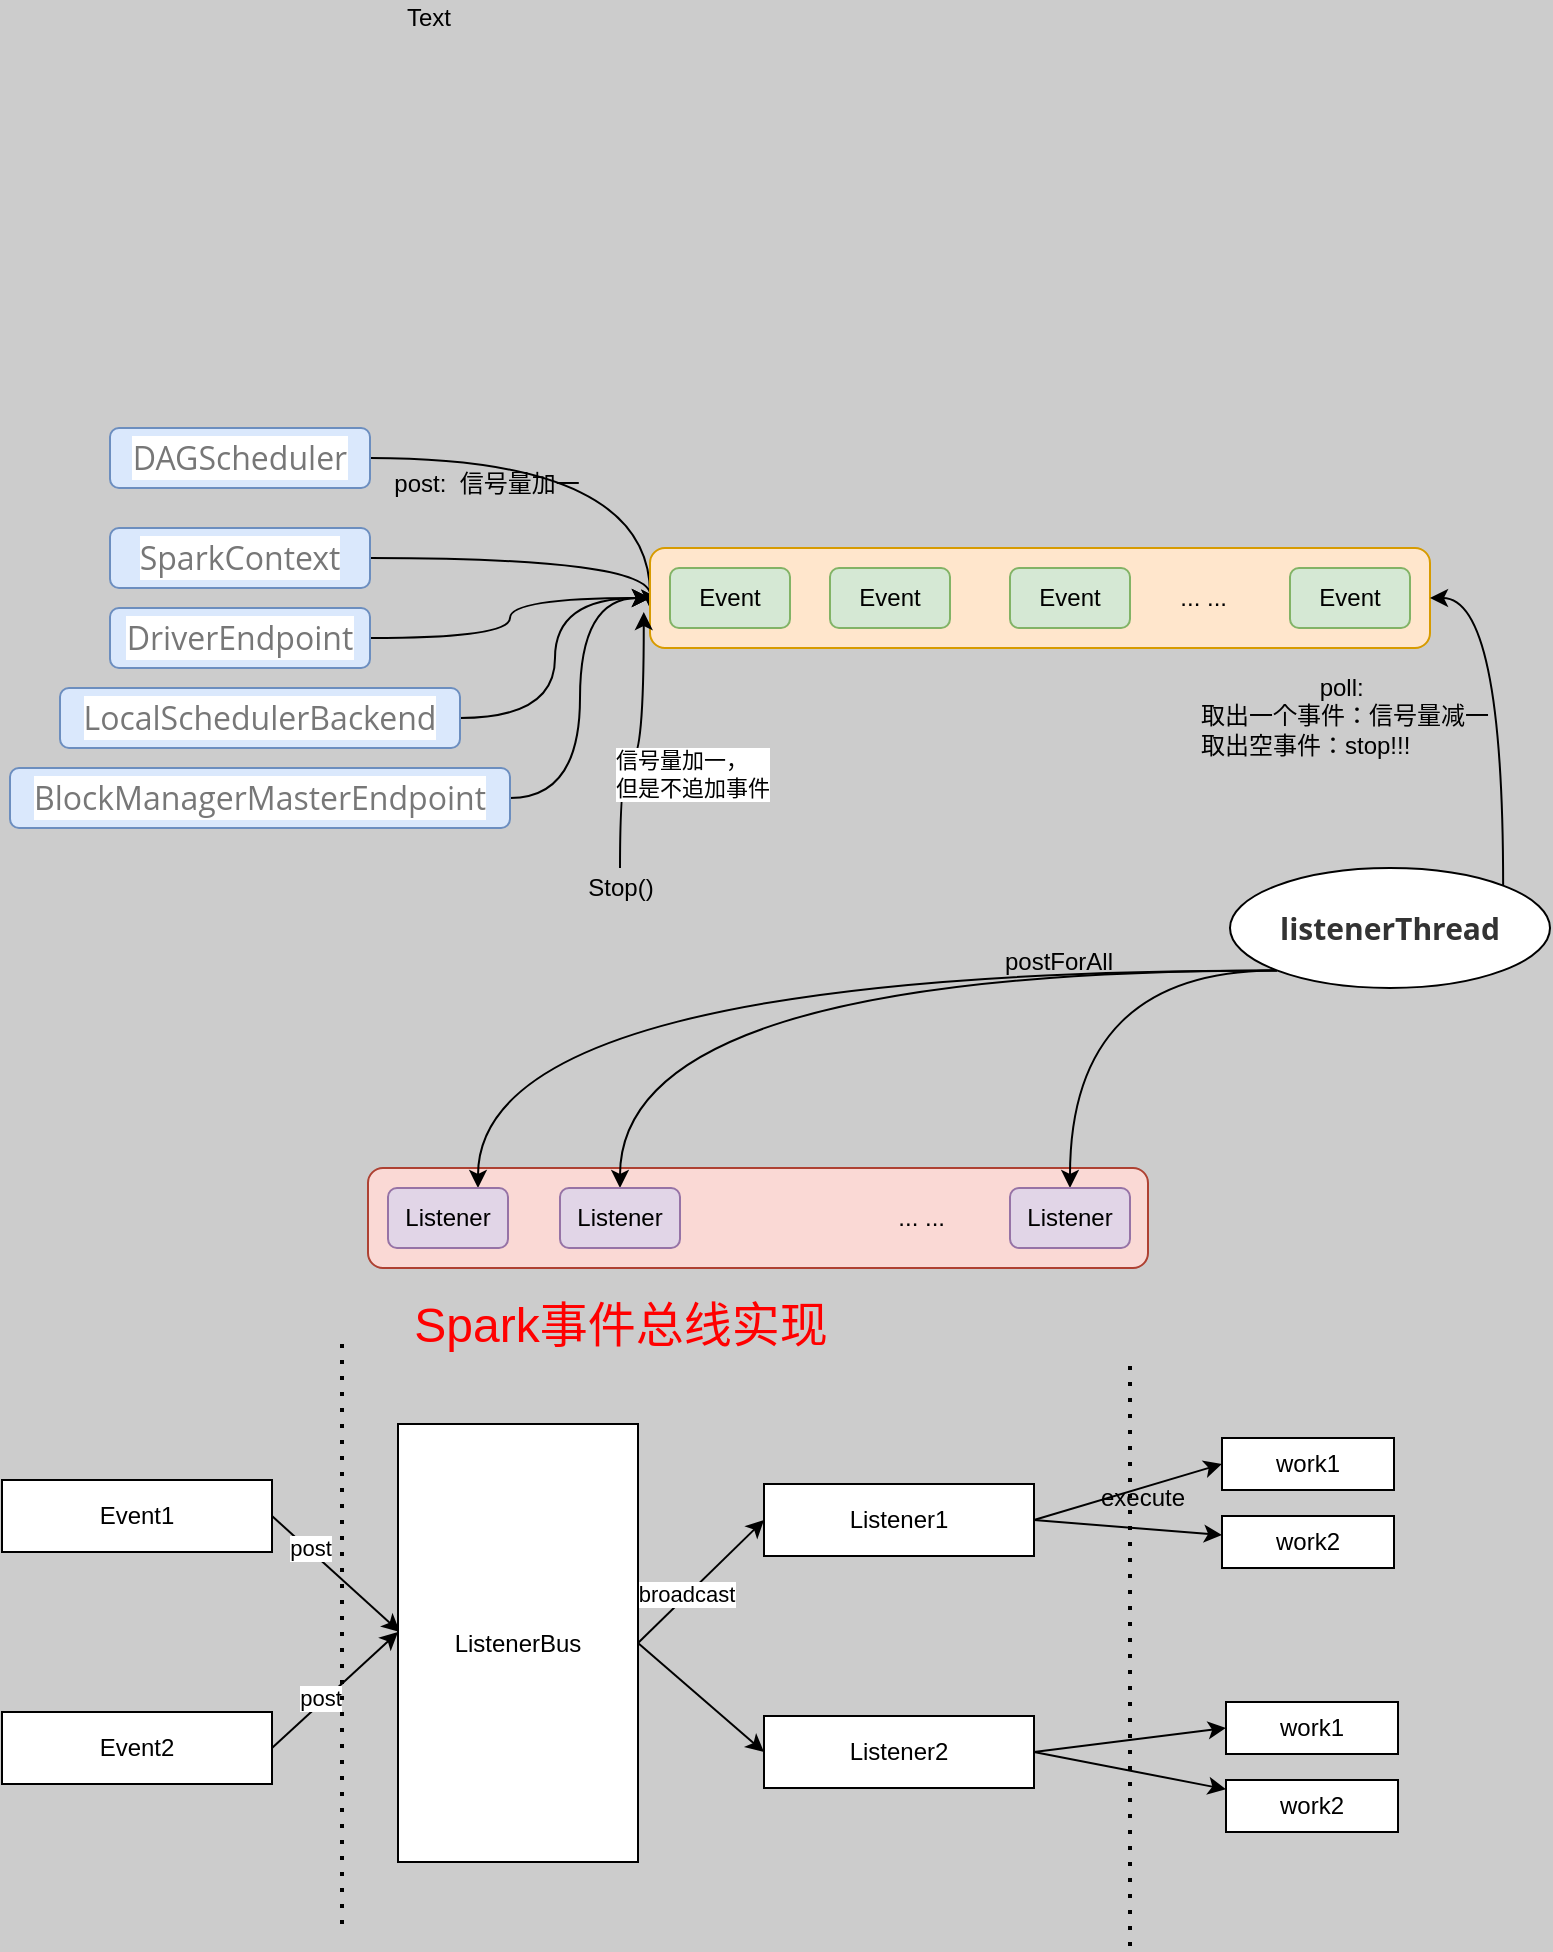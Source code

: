 <mxfile version="13.3.9" type="device" pages="8"><diagram id="C5RBs43oDa-KdzZeNtuy" name="事件总线"><mxGraphModel dx="1186" dy="680" grid="0" gridSize="10" guides="1" tooltips="1" connect="1" arrows="1" fold="1" page="1" pageScale="1" pageWidth="827" pageHeight="1169" background="#CCCCCC" math="0" shadow="0"><root><mxCell id="WIyWlLk6GJQsqaUBKTNV-0"/><mxCell id="WIyWlLk6GJQsqaUBKTNV-1" parent="WIyWlLk6GJQsqaUBKTNV-0"/><mxCell id="loiJOYA93rUusDetcfLI-28" value="" style="rounded=1;whiteSpace=wrap;html=1;fillColor=#fad9d5;strokeColor=#ae4132;" parent="WIyWlLk6GJQsqaUBKTNV-1" vertex="1"><mxGeometry x="219" y="590" width="390" height="50" as="geometry"/></mxCell><mxCell id="loiJOYA93rUusDetcfLI-9" style="rounded=0;orthogonalLoop=1;jettySize=auto;html=1;exitX=1;exitY=0.5;exitDx=0;exitDy=0;elbow=vertical;edgeStyle=orthogonalEdgeStyle;curved=1;" parent="WIyWlLk6GJQsqaUBKTNV-1" source="WIyWlLk6GJQsqaUBKTNV-3" edge="1"><mxGeometry relative="1" as="geometry"><mxPoint x="360" y="310" as="targetPoint"/></mxGeometry></mxCell><mxCell id="WIyWlLk6GJQsqaUBKTNV-3" value="&lt;span style=&quot;color: rgb(119 , 119 , 119) ; font-family: &amp;#34;open sans&amp;#34; , &amp;#34;clear sans&amp;#34; , &amp;#34;helvetica neue&amp;#34; , &amp;#34;helvetica&amp;#34; , &amp;#34;arial&amp;#34; , sans-serif ; font-size: 16px ; background-color: rgb(255 , 255 , 255)&quot;&gt;DAGScheduler&lt;/span&gt;" style="rounded=1;whiteSpace=wrap;html=1;fontSize=12;glass=0;strokeWidth=1;shadow=0;fillColor=#dae8fc;strokeColor=#6c8ebf;" parent="WIyWlLk6GJQsqaUBKTNV-1" vertex="1"><mxGeometry x="90" y="220" width="130" height="30" as="geometry"/></mxCell><mxCell id="loiJOYA93rUusDetcfLI-8" style="rounded=0;orthogonalLoop=1;jettySize=auto;html=1;exitX=1;exitY=0.5;exitDx=0;exitDy=0;elbow=vertical;edgeStyle=orthogonalEdgeStyle;curved=1;" parent="WIyWlLk6GJQsqaUBKTNV-1" source="loiJOYA93rUusDetcfLI-0" edge="1"><mxGeometry relative="1" as="geometry"><mxPoint x="360" y="310" as="targetPoint"/></mxGeometry></mxCell><mxCell id="loiJOYA93rUusDetcfLI-0" value="&lt;span style=&quot;color: rgb(119 , 119 , 119) ; font-family: &amp;#34;open sans&amp;#34; , &amp;#34;clear sans&amp;#34; , &amp;#34;helvetica neue&amp;#34; , &amp;#34;helvetica&amp;#34; , &amp;#34;arial&amp;#34; , sans-serif ; font-size: 16px ; background-color: rgb(255 , 255 , 255)&quot;&gt;SparkContext&lt;/span&gt;" style="rounded=1;whiteSpace=wrap;html=1;fontSize=12;glass=0;strokeWidth=1;shadow=0;fillColor=#dae8fc;strokeColor=#6c8ebf;" parent="WIyWlLk6GJQsqaUBKTNV-1" vertex="1"><mxGeometry x="90" y="270" width="130" height="30" as="geometry"/></mxCell><mxCell id="loiJOYA93rUusDetcfLI-6" style="rounded=0;orthogonalLoop=1;jettySize=auto;html=1;exitX=1;exitY=0.5;exitDx=0;exitDy=0;entryX=0;entryY=0.5;entryDx=0;entryDy=0;elbow=vertical;edgeStyle=orthogonalEdgeStyle;curved=1;" parent="WIyWlLk6GJQsqaUBKTNV-1" source="loiJOYA93rUusDetcfLI-1" target="loiJOYA93rUusDetcfLI-4" edge="1"><mxGeometry relative="1" as="geometry"><mxPoint x="360" y="300" as="targetPoint"/></mxGeometry></mxCell><mxCell id="loiJOYA93rUusDetcfLI-1" value="&lt;span style=&quot;color: rgb(119 , 119 , 119) ; font-family: &amp;#34;open sans&amp;#34; , &amp;#34;clear sans&amp;#34; , &amp;#34;helvetica neue&amp;#34; , &amp;#34;helvetica&amp;#34; , &amp;#34;arial&amp;#34; , sans-serif ; font-size: 16px ; background-color: rgb(255 , 255 , 255)&quot;&gt;LocalSchedulerBackend&lt;/span&gt;" style="rounded=1;whiteSpace=wrap;html=1;fontSize=12;glass=0;strokeWidth=1;shadow=0;fillColor=#dae8fc;strokeColor=#6c8ebf;" parent="WIyWlLk6GJQsqaUBKTNV-1" vertex="1"><mxGeometry x="65" y="350" width="200" height="30" as="geometry"/></mxCell><mxCell id="loiJOYA93rUusDetcfLI-7" style="rounded=0;orthogonalLoop=1;jettySize=auto;html=1;exitX=1;exitY=0.5;exitDx=0;exitDy=0;entryX=0;entryY=0.5;entryDx=0;entryDy=0;elbow=vertical;edgeStyle=orthogonalEdgeStyle;curved=1;" parent="WIyWlLk6GJQsqaUBKTNV-1" source="loiJOYA93rUusDetcfLI-2" target="loiJOYA93rUusDetcfLI-4" edge="1"><mxGeometry relative="1" as="geometry"/></mxCell><mxCell id="loiJOYA93rUusDetcfLI-2" value="&lt;span style=&quot;color: rgb(119 , 119 , 119) ; font-family: &amp;#34;open sans&amp;#34; , &amp;#34;clear sans&amp;#34; , &amp;#34;helvetica neue&amp;#34; , &amp;#34;helvetica&amp;#34; , &amp;#34;arial&amp;#34; , sans-serif ; font-size: 16px ; background-color: rgb(255 , 255 , 255)&quot;&gt;DriverEndpoint&lt;/span&gt;" style="rounded=1;whiteSpace=wrap;html=1;fontSize=12;glass=0;strokeWidth=1;shadow=0;fillColor=#dae8fc;strokeColor=#6c8ebf;" parent="WIyWlLk6GJQsqaUBKTNV-1" vertex="1"><mxGeometry x="90" y="310" width="130" height="30" as="geometry"/></mxCell><mxCell id="loiJOYA93rUusDetcfLI-5" style="rounded=0;orthogonalLoop=1;jettySize=auto;html=1;exitX=1;exitY=0.5;exitDx=0;exitDy=0;entryX=0;entryY=0.5;entryDx=0;entryDy=0;elbow=vertical;edgeStyle=orthogonalEdgeStyle;curved=1;" parent="WIyWlLk6GJQsqaUBKTNV-1" source="loiJOYA93rUusDetcfLI-3" target="loiJOYA93rUusDetcfLI-4" edge="1"><mxGeometry relative="1" as="geometry"/></mxCell><mxCell id="loiJOYA93rUusDetcfLI-3" value="&lt;span style=&quot;color: rgb(119 , 119 , 119) ; font-family: &amp;#34;open sans&amp;#34; , &amp;#34;clear sans&amp;#34; , &amp;#34;helvetica neue&amp;#34; , &amp;#34;helvetica&amp;#34; , &amp;#34;arial&amp;#34; , sans-serif ; font-size: 16px ; background-color: rgb(255 , 255 , 255)&quot;&gt;BlockManagerMasterEndpoint&lt;/span&gt;" style="rounded=1;whiteSpace=wrap;html=1;fontSize=12;glass=0;strokeWidth=1;shadow=0;fillColor=#dae8fc;strokeColor=#6c8ebf;" parent="WIyWlLk6GJQsqaUBKTNV-1" vertex="1"><mxGeometry x="40" y="390" width="250" height="30" as="geometry"/></mxCell><mxCell id="loiJOYA93rUusDetcfLI-4" value="" style="rounded=1;whiteSpace=wrap;html=1;fillColor=#ffe6cc;strokeColor=#d79b00;" parent="WIyWlLk6GJQsqaUBKTNV-1" vertex="1"><mxGeometry x="360" y="280" width="390" height="50" as="geometry"/></mxCell><mxCell id="loiJOYA93rUusDetcfLI-13" value="Event" style="rounded=1;whiteSpace=wrap;html=1;fillColor=#d5e8d4;strokeColor=#82b366;" parent="WIyWlLk6GJQsqaUBKTNV-1" vertex="1"><mxGeometry x="680" y="290" width="60" height="30" as="geometry"/></mxCell><mxCell id="loiJOYA93rUusDetcfLI-14" value="Event" style="rounded=1;whiteSpace=wrap;html=1;fillColor=#d5e8d4;strokeColor=#82b366;" parent="WIyWlLk6GJQsqaUBKTNV-1" vertex="1"><mxGeometry x="540" y="290" width="60" height="30" as="geometry"/></mxCell><mxCell id="loiJOYA93rUusDetcfLI-15" value="Event" style="rounded=1;whiteSpace=wrap;html=1;fillColor=#d5e8d4;strokeColor=#82b366;" parent="WIyWlLk6GJQsqaUBKTNV-1" vertex="1"><mxGeometry x="450" y="290" width="60" height="30" as="geometry"/></mxCell><mxCell id="loiJOYA93rUusDetcfLI-16" value="Event" style="rounded=1;whiteSpace=wrap;html=1;fillColor=#d5e8d4;strokeColor=#82b366;" parent="WIyWlLk6GJQsqaUBKTNV-1" vertex="1"><mxGeometry x="370" y="290" width="60" height="30" as="geometry"/></mxCell><mxCell id="loiJOYA93rUusDetcfLI-17" value="... ...&amp;nbsp;" style="text;html=1;align=center;verticalAlign=middle;resizable=0;points=[];autosize=1;" parent="WIyWlLk6GJQsqaUBKTNV-1" vertex="1"><mxGeometry x="618" y="295" width="40" height="20" as="geometry"/></mxCell><mxCell id="loiJOYA93rUusDetcfLI-18" value="post:&amp;nbsp; 信号量加一" style="text;html=1;align=center;verticalAlign=middle;resizable=0;points=[];autosize=1;" parent="WIyWlLk6GJQsqaUBKTNV-1" vertex="1"><mxGeometry x="223" y="238" width="110" height="20" as="geometry"/></mxCell><mxCell id="loiJOYA93rUusDetcfLI-22" style="edgeStyle=orthogonalEdgeStyle;rounded=0;orthogonalLoop=1;jettySize=auto;html=1;exitX=1;exitY=0;exitDx=0;exitDy=0;entryX=1;entryY=0.5;entryDx=0;entryDy=0;curved=1;" parent="WIyWlLk6GJQsqaUBKTNV-1" source="loiJOYA93rUusDetcfLI-21" target="loiJOYA93rUusDetcfLI-4" edge="1"><mxGeometry relative="1" as="geometry"/></mxCell><mxCell id="loiJOYA93rUusDetcfLI-38" style="edgeStyle=orthogonalEdgeStyle;curved=1;rounded=0;orthogonalLoop=1;jettySize=auto;html=1;exitX=0;exitY=1;exitDx=0;exitDy=0;entryX=0.75;entryY=0;entryDx=0;entryDy=0;" parent="WIyWlLk6GJQsqaUBKTNV-1" source="loiJOYA93rUusDetcfLI-21" target="loiJOYA93rUusDetcfLI-32" edge="1"><mxGeometry relative="1" as="geometry"/></mxCell><mxCell id="loiJOYA93rUusDetcfLI-39" style="edgeStyle=orthogonalEdgeStyle;curved=1;rounded=0;orthogonalLoop=1;jettySize=auto;html=1;exitX=0;exitY=1;exitDx=0;exitDy=0;entryX=0.5;entryY=0;entryDx=0;entryDy=0;" parent="WIyWlLk6GJQsqaUBKTNV-1" source="loiJOYA93rUusDetcfLI-21" target="loiJOYA93rUusDetcfLI-35" edge="1"><mxGeometry relative="1" as="geometry"/></mxCell><mxCell id="loiJOYA93rUusDetcfLI-40" style="edgeStyle=orthogonalEdgeStyle;curved=1;rounded=0;orthogonalLoop=1;jettySize=auto;html=1;exitX=0;exitY=1;exitDx=0;exitDy=0;entryX=0.5;entryY=0;entryDx=0;entryDy=0;" parent="WIyWlLk6GJQsqaUBKTNV-1" source="loiJOYA93rUusDetcfLI-21" target="loiJOYA93rUusDetcfLI-36" edge="1"><mxGeometry relative="1" as="geometry"/></mxCell><mxCell id="loiJOYA93rUusDetcfLI-21" value="&lt;h4 class=&quot;md-end-block md-heading md-focus&quot; style=&quot;box-sizing: border-box ; font-size: 1.25em ; margin-top: 1rem ; margin-bottom: 1rem ; position: relative ; line-height: 1.4 ; cursor: text ; color: rgb(51 , 51 , 51) ; font-family: &amp;#34;open sans&amp;#34; , &amp;#34;clear sans&amp;#34; , &amp;#34;helvetica neue&amp;#34; , &amp;#34;helvetica&amp;#34; , &amp;#34;arial&amp;#34; , sans-serif ; background-color: rgb(255 , 255 , 255)&quot;&gt;&lt;span class=&quot;md-plain md-expand&quot; style=&quot;box-sizing: border-box&quot;&gt;listenerThread&lt;/span&gt;&lt;/h4&gt;" style="ellipse;whiteSpace=wrap;html=1;" parent="WIyWlLk6GJQsqaUBKTNV-1" vertex="1"><mxGeometry x="650" y="440" width="160" height="60" as="geometry"/></mxCell><mxCell id="loiJOYA93rUusDetcfLI-23" value="poll:&amp;nbsp;&lt;br&gt;取出一个事件：信号量减一&lt;br&gt;&lt;div style=&quot;text-align: left&quot;&gt;&lt;span&gt;取出空事件：stop!!!&lt;/span&gt;&lt;/div&gt;" style="text;html=1;align=center;verticalAlign=middle;resizable=0;points=[];autosize=1;" parent="WIyWlLk6GJQsqaUBKTNV-1" vertex="1"><mxGeometry x="627" y="339" width="160" height="50" as="geometry"/></mxCell><mxCell id="loiJOYA93rUusDetcfLI-26" value="" style="edgeStyle=orthogonalEdgeStyle;curved=1;rounded=0;orthogonalLoop=1;jettySize=auto;html=1;entryX=-0.008;entryY=0.64;entryDx=0;entryDy=0;entryPerimeter=0;" parent="WIyWlLk6GJQsqaUBKTNV-1" source="loiJOYA93rUusDetcfLI-24" target="loiJOYA93rUusDetcfLI-4" edge="1"><mxGeometry relative="1" as="geometry"><mxPoint x="387" y="357" as="targetPoint"/></mxGeometry></mxCell><mxCell id="loiJOYA93rUusDetcfLI-27" value="信号量加一，&lt;br&gt;但是不追加事件" style="edgeLabel;html=1;align=left;verticalAlign=middle;resizable=0;points=[];" parent="loiJOYA93rUusDetcfLI-26" vertex="1" connectable="0"><mxGeometry x="-0.328" y="4" relative="1" as="geometry"><mxPoint as="offset"/></mxGeometry></mxCell><mxCell id="loiJOYA93rUusDetcfLI-24" value="Stop()" style="text;html=1;align=center;verticalAlign=middle;resizable=0;points=[];autosize=1;" parent="WIyWlLk6GJQsqaUBKTNV-1" vertex="1"><mxGeometry x="320" y="440" width="50" height="20" as="geometry"/></mxCell><mxCell id="loiJOYA93rUusDetcfLI-32" value="Listener" style="rounded=1;whiteSpace=wrap;html=1;fillColor=#e1d5e7;strokeColor=#9673a6;" parent="WIyWlLk6GJQsqaUBKTNV-1" vertex="1"><mxGeometry x="229" y="600" width="60" height="30" as="geometry"/></mxCell><mxCell id="loiJOYA93rUusDetcfLI-33" value="... ...&amp;nbsp;" style="text;html=1;align=center;verticalAlign=middle;resizable=0;points=[];autosize=1;" parent="WIyWlLk6GJQsqaUBKTNV-1" vertex="1"><mxGeometry x="477" y="605" width="40" height="20" as="geometry"/></mxCell><mxCell id="loiJOYA93rUusDetcfLI-35" value="Listener" style="rounded=1;whiteSpace=wrap;html=1;fillColor=#e1d5e7;strokeColor=#9673a6;" parent="WIyWlLk6GJQsqaUBKTNV-1" vertex="1"><mxGeometry x="315" y="600" width="60" height="30" as="geometry"/></mxCell><mxCell id="loiJOYA93rUusDetcfLI-36" value="Listener" style="rounded=1;whiteSpace=wrap;html=1;fillColor=#e1d5e7;strokeColor=#9673a6;" parent="WIyWlLk6GJQsqaUBKTNV-1" vertex="1"><mxGeometry x="540" y="600" width="60" height="30" as="geometry"/></mxCell><mxCell id="loiJOYA93rUusDetcfLI-41" value="postForAll" style="text;html=1;align=center;verticalAlign=middle;resizable=0;points=[];autosize=1;" parent="WIyWlLk6GJQsqaUBKTNV-1" vertex="1"><mxGeometry x="529" y="477" width="70" height="20" as="geometry"/></mxCell><mxCell id="loiJOYA93rUusDetcfLI-42" value="&lt;font style=&quot;font-size: 24px&quot; color=&quot;#ff0000&quot;&gt;Spark事件总线实现&lt;/font&gt;" style="text;html=1;align=center;verticalAlign=middle;resizable=0;points=[];autosize=1;" parent="WIyWlLk6GJQsqaUBKTNV-1" vertex="1"><mxGeometry x="236.5" y="658" width="217" height="22" as="geometry"/></mxCell><mxCell id="NKLwyHq1frii07RPojud-48" style="rounded=0;orthogonalLoop=1;jettySize=auto;html=1;exitX=1;exitY=0.5;exitDx=0;exitDy=0;strokeColor=#000000;entryX=0.008;entryY=0.475;entryDx=0;entryDy=0;entryPerimeter=0;" parent="WIyWlLk6GJQsqaUBKTNV-1" source="NKLwyHq1frii07RPojud-32" target="NKLwyHq1frii07RPojud-35" edge="1"><mxGeometry relative="1" as="geometry"/></mxCell><mxCell id="NKLwyHq1frii07RPojud-50" value="post" style="edgeLabel;html=1;align=center;verticalAlign=middle;resizable=0;points=[];" parent="NKLwyHq1frii07RPojud-48" vertex="1" connectable="0"><mxGeometry x="-0.425" y="1" relative="1" as="geometry"><mxPoint as="offset"/></mxGeometry></mxCell><mxCell id="NKLwyHq1frii07RPojud-32" value="Event1" style="rounded=0;whiteSpace=wrap;html=1;strokeColor=#000000;" parent="WIyWlLk6GJQsqaUBKTNV-1" vertex="1"><mxGeometry x="36" y="746" width="135" height="36" as="geometry"/></mxCell><mxCell id="NKLwyHq1frii07RPojud-49" style="edgeStyle=none;rounded=0;orthogonalLoop=1;jettySize=auto;html=1;exitX=1;exitY=0.5;exitDx=0;exitDy=0;entryX=0;entryY=0.475;entryDx=0;entryDy=0;entryPerimeter=0;strokeColor=#000000;" parent="WIyWlLk6GJQsqaUBKTNV-1" source="NKLwyHq1frii07RPojud-33" target="NKLwyHq1frii07RPojud-35" edge="1"><mxGeometry relative="1" as="geometry"/></mxCell><mxCell id="NKLwyHq1frii07RPojud-51" value="post" style="edgeLabel;html=1;align=center;verticalAlign=middle;resizable=0;points=[];" parent="NKLwyHq1frii07RPojud-49" vertex="1" connectable="0"><mxGeometry x="-0.192" y="2" relative="1" as="geometry"><mxPoint as="offset"/></mxGeometry></mxCell><mxCell id="NKLwyHq1frii07RPojud-33" value="Event2" style="rounded=0;whiteSpace=wrap;html=1;strokeColor=#000000;" parent="WIyWlLk6GJQsqaUBKTNV-1" vertex="1"><mxGeometry x="36" y="862" width="135" height="36" as="geometry"/></mxCell><mxCell id="NKLwyHq1frii07RPojud-52" style="edgeStyle=none;rounded=0;orthogonalLoop=1;jettySize=auto;html=1;exitX=1;exitY=0.5;exitDx=0;exitDy=0;entryX=0;entryY=0.5;entryDx=0;entryDy=0;strokeColor=#000000;" parent="WIyWlLk6GJQsqaUBKTNV-1" source="NKLwyHq1frii07RPojud-35" target="NKLwyHq1frii07RPojud-37" edge="1"><mxGeometry relative="1" as="geometry"/></mxCell><mxCell id="NKLwyHq1frii07RPojud-54" value="broadcast" style="edgeLabel;html=1;align=center;verticalAlign=middle;resizable=0;points=[];" parent="NKLwyHq1frii07RPojud-52" vertex="1" connectable="0"><mxGeometry x="-0.221" y="1" relative="1" as="geometry"><mxPoint as="offset"/></mxGeometry></mxCell><mxCell id="NKLwyHq1frii07RPojud-53" style="edgeStyle=none;rounded=0;orthogonalLoop=1;jettySize=auto;html=1;exitX=1;exitY=0.5;exitDx=0;exitDy=0;entryX=0;entryY=0.5;entryDx=0;entryDy=0;strokeColor=#000000;" parent="WIyWlLk6GJQsqaUBKTNV-1" source="NKLwyHq1frii07RPojud-35" target="NKLwyHq1frii07RPojud-38" edge="1"><mxGeometry relative="1" as="geometry"/></mxCell><mxCell id="NKLwyHq1frii07RPojud-35" value="ListenerBus" style="rounded=0;whiteSpace=wrap;html=1;strokeColor=#000000;" parent="WIyWlLk6GJQsqaUBKTNV-1" vertex="1"><mxGeometry x="234" y="718" width="120" height="219" as="geometry"/></mxCell><mxCell id="NKLwyHq1frii07RPojud-55" style="edgeStyle=none;rounded=0;orthogonalLoop=1;jettySize=auto;html=1;exitX=1;exitY=0.5;exitDx=0;exitDy=0;entryX=0;entryY=0.5;entryDx=0;entryDy=0;strokeColor=#000000;" parent="WIyWlLk6GJQsqaUBKTNV-1" source="NKLwyHq1frii07RPojud-37" target="NKLwyHq1frii07RPojud-40" edge="1"><mxGeometry relative="1" as="geometry"/></mxCell><mxCell id="NKLwyHq1frii07RPojud-56" style="edgeStyle=none;rounded=0;orthogonalLoop=1;jettySize=auto;html=1;exitX=1;exitY=0.5;exitDx=0;exitDy=0;strokeColor=#000000;" parent="WIyWlLk6GJQsqaUBKTNV-1" source="NKLwyHq1frii07RPojud-37" target="NKLwyHq1frii07RPojud-42" edge="1"><mxGeometry relative="1" as="geometry"/></mxCell><mxCell id="NKLwyHq1frii07RPojud-37" value="Listener1" style="rounded=0;whiteSpace=wrap;html=1;strokeColor=#000000;" parent="WIyWlLk6GJQsqaUBKTNV-1" vertex="1"><mxGeometry x="417" y="748" width="135" height="36" as="geometry"/></mxCell><mxCell id="NKLwyHq1frii07RPojud-40" value="work1" style="rounded=0;whiteSpace=wrap;html=1;strokeColor=#000000;" parent="WIyWlLk6GJQsqaUBKTNV-1" vertex="1"><mxGeometry x="646" y="725" width="86" height="26" as="geometry"/></mxCell><mxCell id="NKLwyHq1frii07RPojud-42" value="work2" style="rounded=0;whiteSpace=wrap;html=1;strokeColor=#000000;" parent="WIyWlLk6GJQsqaUBKTNV-1" vertex="1"><mxGeometry x="646" y="764" width="86" height="26" as="geometry"/></mxCell><mxCell id="NKLwyHq1frii07RPojud-57" style="edgeStyle=none;rounded=0;orthogonalLoop=1;jettySize=auto;html=1;exitX=1;exitY=0.5;exitDx=0;exitDy=0;entryX=0;entryY=0.5;entryDx=0;entryDy=0;strokeColor=#000000;" parent="WIyWlLk6GJQsqaUBKTNV-1" source="NKLwyHq1frii07RPojud-38" target="NKLwyHq1frii07RPojud-44" edge="1"><mxGeometry relative="1" as="geometry"/></mxCell><mxCell id="NKLwyHq1frii07RPojud-58" style="edgeStyle=none;rounded=0;orthogonalLoop=1;jettySize=auto;html=1;exitX=1;exitY=0.5;exitDx=0;exitDy=0;strokeColor=#000000;" parent="WIyWlLk6GJQsqaUBKTNV-1" source="NKLwyHq1frii07RPojud-38" target="NKLwyHq1frii07RPojud-45" edge="1"><mxGeometry relative="1" as="geometry"/></mxCell><mxCell id="NKLwyHq1frii07RPojud-38" value="Listener2" style="rounded=0;whiteSpace=wrap;html=1;strokeColor=#000000;" parent="WIyWlLk6GJQsqaUBKTNV-1" vertex="1"><mxGeometry x="417" y="864" width="135" height="36" as="geometry"/></mxCell><mxCell id="NKLwyHq1frii07RPojud-44" value="work1" style="rounded=0;whiteSpace=wrap;html=1;strokeColor=#000000;" parent="WIyWlLk6GJQsqaUBKTNV-1" vertex="1"><mxGeometry x="648" y="857" width="86" height="26" as="geometry"/></mxCell><mxCell id="NKLwyHq1frii07RPojud-45" value="work2" style="rounded=0;whiteSpace=wrap;html=1;strokeColor=#000000;" parent="WIyWlLk6GJQsqaUBKTNV-1" vertex="1"><mxGeometry x="648" y="896" width="86" height="26" as="geometry"/></mxCell><mxCell id="NKLwyHq1frii07RPojud-46" value="" style="endArrow=none;dashed=1;html=1;dashPattern=1 3;strokeWidth=2;" parent="WIyWlLk6GJQsqaUBKTNV-1" edge="1"><mxGeometry width="50" height="50" relative="1" as="geometry"><mxPoint x="206" y="968" as="sourcePoint"/><mxPoint x="206" y="678" as="targetPoint"/></mxGeometry></mxCell><mxCell id="NKLwyHq1frii07RPojud-47" value="" style="endArrow=none;dashed=1;html=1;dashPattern=1 3;strokeWidth=2;" parent="WIyWlLk6GJQsqaUBKTNV-1" edge="1"><mxGeometry width="50" height="50" relative="1" as="geometry"><mxPoint x="600" y="979" as="sourcePoint"/><mxPoint x="600" y="689" as="targetPoint"/></mxGeometry></mxCell><mxCell id="NKLwyHq1frii07RPojud-59" value="execute" style="text;html=1;align=center;verticalAlign=middle;resizable=0;points=[];autosize=1;" parent="WIyWlLk6GJQsqaUBKTNV-1" vertex="1"><mxGeometry x="580" y="746" width="52" height="18" as="geometry"/></mxCell><mxCell id="qxz_zOGomhuHJIzL6aqM-0" value="Text" style="text;html=1;align=center;verticalAlign=middle;resizable=0;points=[];autosize=1;" parent="WIyWlLk6GJQsqaUBKTNV-1" vertex="1"><mxGeometry x="233" y="6" width="32" height="18" as="geometry"/></mxCell></root></mxGraphModel></diagram><diagram id="tFqQ8yrHxHc7T_pVIloi" name="Job调度"><mxGraphModel dx="1346" dy="680" grid="0" gridSize="10" guides="1" tooltips="1" connect="1" arrows="1" fold="1" page="0" pageScale="1" pageWidth="827" pageHeight="1169" background="#FFFFFF" math="0" shadow="0"><root><mxCell id="oDTeY3j-MZP7npLXzR27-0"/><mxCell id="oDTeY3j-MZP7npLXzR27-1" parent="oDTeY3j-MZP7npLXzR27-0"/><mxCell id="Vg2B8mBhU6X-RxZK6c9v-33" value="" style="rounded=1;whiteSpace=wrap;html=1;fillColor=#dae8fc;strokeColor=#6c8ebf;" parent="oDTeY3j-MZP7npLXzR27-1" vertex="1"><mxGeometry x="592" y="752" width="139" height="210" as="geometry"/></mxCell><mxCell id="Vg2B8mBhU6X-RxZK6c9v-23" value="" style="rounded=1;whiteSpace=wrap;html=1;fillColor=#dae8fc;strokeColor=#6c8ebf;" parent="oDTeY3j-MZP7npLXzR27-1" vertex="1"><mxGeometry x="350" y="756.5" width="139" height="210" as="geometry"/></mxCell><mxCell id="Vg2B8mBhU6X-RxZK6c9v-15" value="" style="rounded=1;whiteSpace=wrap;html=1;fillColor=#dae8fc;strokeColor=#6c8ebf;" parent="oDTeY3j-MZP7npLXzR27-1" vertex="1"><mxGeometry x="163" y="756.5" width="139" height="210" as="geometry"/></mxCell><mxCell id="oDTeY3j-MZP7npLXzR27-19" value="" style="rounded=1;whiteSpace=wrap;html=1;fillColor=#dae8fc;strokeColor=#6c8ebf;" parent="oDTeY3j-MZP7npLXzR27-1" vertex="1"><mxGeometry x="280" y="310" width="295" height="50" as="geometry"/></mxCell><mxCell id="oDTeY3j-MZP7npLXzR27-4" value="" style="edgeStyle=orthogonalEdgeStyle;rounded=0;orthogonalLoop=1;jettySize=auto;html=1;" parent="oDTeY3j-MZP7npLXzR27-1" source="oDTeY3j-MZP7npLXzR27-2" edge="1"><mxGeometry relative="1" as="geometry"><mxPoint x="270" y="189" as="targetPoint"/></mxGeometry></mxCell><mxCell id="oDTeY3j-MZP7npLXzR27-2" value="0&lt;br&gt;1&lt;br&gt;2" style="rounded=1;whiteSpace=wrap;html=1;fillColor=#d5e8d4;strokeColor=#82b366;" parent="oDTeY3j-MZP7npLXzR27-1" vertex="1"><mxGeometry x="200" y="139" width="20" height="100" as="geometry"/></mxCell><mxCell id="oDTeY3j-MZP7npLXzR27-8" value="" style="edgeStyle=orthogonalEdgeStyle;rounded=0;orthogonalLoop=1;jettySize=auto;html=1;" parent="oDTeY3j-MZP7npLXzR27-1" source="oDTeY3j-MZP7npLXzR27-5" target="oDTeY3j-MZP7npLXzR27-7" edge="1"><mxGeometry relative="1" as="geometry"/></mxCell><mxCell id="oDTeY3j-MZP7npLXzR27-17" value="count()" style="rounded=0;orthogonalLoop=1;jettySize=auto;html=1;exitX=0.5;exitY=1;exitDx=0;exitDy=0;entryX=0.5;entryY=0;entryDx=0;entryDy=0;" parent="oDTeY3j-MZP7npLXzR27-1" source="oDTeY3j-MZP7npLXzR27-5" target="oDTeY3j-MZP7npLXzR27-20" edge="1"><mxGeometry relative="1" as="geometry"><mxPoint x="325" y="300" as="targetPoint"/></mxGeometry></mxCell><mxCell id="oDTeY3j-MZP7npLXzR27-5" value="&amp;lt;2, Byte[1000]&amp;gt;&lt;br&gt;&amp;lt;5, Byte[1000]&amp;gt;&lt;br&gt;... ...&lt;br&gt;&amp;lt;3, Byte[1000]&amp;gt;" style="rounded=1;whiteSpace=wrap;html=1;fillColor=#f8cecc;strokeColor=#b85450;" parent="oDTeY3j-MZP7npLXzR27-1" vertex="1"><mxGeometry x="270" y="140" width="110" height="100" as="geometry"/></mxCell><mxCell id="oDTeY3j-MZP7npLXzR27-22" style="edgeStyle=none;rounded=0;orthogonalLoop=1;jettySize=auto;html=1;exitX=0.5;exitY=1;exitDx=0;exitDy=0;" parent="oDTeY3j-MZP7npLXzR27-1" source="oDTeY3j-MZP7npLXzR27-7" target="oDTeY3j-MZP7npLXzR27-21" edge="1"><mxGeometry relative="1" as="geometry"/></mxCell><mxCell id="oDTeY3j-MZP7npLXzR27-24" value="count()" style="edgeLabel;html=1;align=center;verticalAlign=middle;resizable=0;points=[];" parent="oDTeY3j-MZP7npLXzR27-22" vertex="1" connectable="0"><mxGeometry x="0.283" relative="1" as="geometry"><mxPoint y="-10.81" as="offset"/></mxGeometry></mxCell><mxCell id="oDTeY3j-MZP7npLXzR27-7" value="&lt;font style=&quot;font-size: 8px&quot;&gt;&amp;lt;2, [Byte[1000],Byte[1000]]&amp;gt;&lt;br&gt;&amp;lt;3, [Byte[1000]]&amp;gt;&lt;br&gt;... ...&lt;br&gt;&amp;lt;5, [Byte[1000],Byte[1000]]&amp;gt;&lt;br&gt;&lt;/font&gt;" style="rounded=1;whiteSpace=wrap;html=1;align=center;fillColor=#d5e8d4;strokeColor=#82b366;" parent="oDTeY3j-MZP7npLXzR27-1" vertex="1"><mxGeometry x="430" y="150" width="150" height="80" as="geometry"/></mxCell><mxCell id="oDTeY3j-MZP7npLXzR27-9" value="flatMap" style="text;html=1;align=center;verticalAlign=middle;resizable=0;points=[];autosize=1;" parent="oDTeY3j-MZP7npLXzR27-1" vertex="1"><mxGeometry x="225" y="119" width="50" height="20" as="geometry"/></mxCell><mxCell id="oDTeY3j-MZP7npLXzR27-11" value="groupByKey" style="text;html=1;align=center;verticalAlign=middle;resizable=0;points=[];autosize=1;" parent="oDTeY3j-MZP7npLXzR27-1" vertex="1"><mxGeometry x="375" y="119" width="80" height="20" as="geometry"/></mxCell><mxCell id="oDTeY3j-MZP7npLXzR27-12" value="ParallelCollectionRDD" style="text;html=1;align=center;verticalAlign=middle;resizable=0;points=[];autosize=1;" parent="oDTeY3j-MZP7npLXzR27-1" vertex="1"><mxGeometry x="145" y="239" width="130" height="20" as="geometry"/></mxCell><mxCell id="oDTeY3j-MZP7npLXzR27-13" value="MapPartitionsRDD" style="text;html=1;align=center;verticalAlign=middle;resizable=0;points=[];autosize=1;" parent="oDTeY3j-MZP7npLXzR27-1" vertex="1"><mxGeometry x="265" y="240" width="110" height="20" as="geometry"/></mxCell><mxCell id="oDTeY3j-MZP7npLXzR27-14" value="ShuffledRDD" style="text;html=1;align=center;verticalAlign=middle;resizable=0;points=[];autosize=1;" parent="oDTeY3j-MZP7npLXzR27-1" vertex="1"><mxGeometry x="460" y="230" width="90" height="20" as="geometry"/></mxCell><mxCell id="oDTeY3j-MZP7npLXzR27-15" value="parallelize" style="text;html=1;align=center;verticalAlign=middle;resizable=0;points=[];autosize=1;" parent="oDTeY3j-MZP7npLXzR27-1" vertex="1"><mxGeometry x="130" y="179" width="70" height="20" as="geometry"/></mxCell><mxCell id="oDTeY3j-MZP7npLXzR27-20" value="" style="rounded=1;whiteSpace=wrap;html=1;fillColor=#fff2cc;strokeColor=#d6b656;" parent="oDTeY3j-MZP7npLXzR27-1" vertex="1"><mxGeometry x="300" y="325" width="30" height="20" as="geometry"/></mxCell><mxCell id="oDTeY3j-MZP7npLXzR27-21" value="" style="rounded=1;whiteSpace=wrap;html=1;fillColor=#fff2cc;strokeColor=#d6b656;" parent="oDTeY3j-MZP7npLXzR27-1" vertex="1"><mxGeometry x="470" y="325" width="30" height="20" as="geometry"/></mxCell><mxCell id="oDTeY3j-MZP7npLXzR27-23" value="Driver" style="text;html=1;align=center;verticalAlign=middle;resizable=0;points=[];autosize=1;" parent="oDTeY3j-MZP7npLXzR27-1" vertex="1"><mxGeometry x="525" y="340" width="50" height="20" as="geometry"/></mxCell><mxCell id="Vg2B8mBhU6X-RxZK6c9v-2" value="" style="edgeStyle=orthogonalEdgeStyle;rounded=0;orthogonalLoop=1;jettySize=auto;html=1;" parent="oDTeY3j-MZP7npLXzR27-1" source="Vg2B8mBhU6X-RxZK6c9v-0" target="Vg2B8mBhU6X-RxZK6c9v-1" edge="1"><mxGeometry relative="1" as="geometry"/></mxCell><mxCell id="Vg2B8mBhU6X-RxZK6c9v-0" value="createResultStage" style="rounded=0;whiteSpace=wrap;html=1;" parent="oDTeY3j-MZP7npLXzR27-1" vertex="1"><mxGeometry x="61" y="491" width="181" height="28" as="geometry"/></mxCell><mxCell id="Vg2B8mBhU6X-RxZK6c9v-4" value="" style="edgeStyle=orthogonalEdgeStyle;rounded=0;orthogonalLoop=1;jettySize=auto;html=1;" parent="oDTeY3j-MZP7npLXzR27-1" source="Vg2B8mBhU6X-RxZK6c9v-1" target="Vg2B8mBhU6X-RxZK6c9v-3" edge="1"><mxGeometry relative="1" as="geometry"/></mxCell><mxCell id="Vg2B8mBhU6X-RxZK6c9v-1" value="getOrCreateParentStages" style="rounded=0;whiteSpace=wrap;html=1;" parent="oDTeY3j-MZP7npLXzR27-1" vertex="1"><mxGeometry x="322" y="491" width="181" height="28" as="geometry"/></mxCell><mxCell id="Vg2B8mBhU6X-RxZK6c9v-6" value="" style="edgeStyle=orthogonalEdgeStyle;rounded=0;orthogonalLoop=1;jettySize=auto;html=1;" parent="oDTeY3j-MZP7npLXzR27-1" source="Vg2B8mBhU6X-RxZK6c9v-3" target="Vg2B8mBhU6X-RxZK6c9v-5" edge="1"><mxGeometry relative="1" as="geometry"/></mxCell><mxCell id="Vg2B8mBhU6X-RxZK6c9v-3" value="getOrCreateShuffleMapStage" style="rounded=0;whiteSpace=wrap;html=1;" parent="oDTeY3j-MZP7npLXzR27-1" vertex="1"><mxGeometry x="583" y="491" width="181" height="28" as="geometry"/></mxCell><mxCell id="Vg2B8mBhU6X-RxZK6c9v-7" style="edgeStyle=orthogonalEdgeStyle;rounded=0;orthogonalLoop=1;jettySize=auto;html=1;exitX=0;exitY=0.5;exitDx=0;exitDy=0;entryX=0.5;entryY=1;entryDx=0;entryDy=0;" parent="oDTeY3j-MZP7npLXzR27-1" source="Vg2B8mBhU6X-RxZK6c9v-5" target="Vg2B8mBhU6X-RxZK6c9v-1" edge="1"><mxGeometry relative="1" as="geometry"/></mxCell><mxCell id="Vg2B8mBhU6X-RxZK6c9v-5" value="createShuffleMapStage" style="rounded=0;whiteSpace=wrap;html=1;" parent="oDTeY3j-MZP7npLXzR27-1" vertex="1"><mxGeometry x="583" y="599" width="181" height="28" as="geometry"/></mxCell><mxCell id="Vg2B8mBhU6X-RxZK6c9v-10" value="" style="rounded=1;whiteSpace=wrap;html=1;fillColor=#dae8fc;strokeColor=#6c8ebf;" parent="oDTeY3j-MZP7npLXzR27-1" vertex="1"><mxGeometry x="-28" y="757" width="139" height="210" as="geometry"/></mxCell><mxCell id="Vg2B8mBhU6X-RxZK6c9v-14" value="RDD1" style="text;html=1;strokeColor=none;fillColor=none;align=center;verticalAlign=middle;whiteSpace=wrap;rounded=0;" parent="oDTeY3j-MZP7npLXzR27-1" vertex="1"><mxGeometry x="-13" y="939" width="40" height="20" as="geometry"/></mxCell><mxCell id="Vg2B8mBhU6X-RxZK6c9v-19" value="RDD2" style="text;html=1;strokeColor=none;fillColor=none;align=center;verticalAlign=middle;whiteSpace=wrap;rounded=0;" parent="oDTeY3j-MZP7npLXzR27-1" vertex="1"><mxGeometry x="178" y="938.5" width="40" height="20" as="geometry"/></mxCell><mxCell id="Vg2B8mBhU6X-RxZK6c9v-38" style="rounded=0;orthogonalLoop=1;jettySize=auto;html=1;exitX=1;exitY=0.5;exitDx=0;exitDy=0;entryX=0;entryY=0.5;entryDx=0;entryDy=0;" parent="oDTeY3j-MZP7npLXzR27-1" source="Vg2B8mBhU6X-RxZK6c9v-24" target="Vg2B8mBhU6X-RxZK6c9v-35" edge="1"><mxGeometry relative="1" as="geometry"/></mxCell><mxCell id="Vg2B8mBhU6X-RxZK6c9v-39" style="edgeStyle=none;rounded=0;orthogonalLoop=1;jettySize=auto;html=1;exitX=1;exitY=0.5;exitDx=0;exitDy=0;entryX=0.075;entryY=0.759;entryDx=0;entryDy=0;entryPerimeter=0;" parent="oDTeY3j-MZP7npLXzR27-1" source="Vg2B8mBhU6X-RxZK6c9v-24" target="Vg2B8mBhU6X-RxZK6c9v-34" edge="1"><mxGeometry relative="1" as="geometry"/></mxCell><mxCell id="Vg2B8mBhU6X-RxZK6c9v-40" style="edgeStyle=none;rounded=0;orthogonalLoop=1;jettySize=auto;html=1;exitX=1;exitY=0.5;exitDx=0;exitDy=0;entryX=0;entryY=0.75;entryDx=0;entryDy=0;" parent="oDTeY3j-MZP7npLXzR27-1" source="Vg2B8mBhU6X-RxZK6c9v-25" target="Vg2B8mBhU6X-RxZK6c9v-34" edge="1"><mxGeometry relative="1" as="geometry"/></mxCell><mxCell id="Vg2B8mBhU6X-RxZK6c9v-41" style="edgeStyle=none;rounded=0;orthogonalLoop=1;jettySize=auto;html=1;exitX=1;exitY=0.5;exitDx=0;exitDy=0;entryX=0;entryY=0.5;entryDx=0;entryDy=0;" parent="oDTeY3j-MZP7npLXzR27-1" source="Vg2B8mBhU6X-RxZK6c9v-25" target="Vg2B8mBhU6X-RxZK6c9v-35" edge="1"><mxGeometry relative="1" as="geometry"/></mxCell><mxCell id="Vg2B8mBhU6X-RxZK6c9v-43" style="edgeStyle=none;rounded=0;orthogonalLoop=1;jettySize=auto;html=1;exitX=1;exitY=0.5;exitDx=0;exitDy=0;entryX=0;entryY=0.75;entryDx=0;entryDy=0;" parent="oDTeY3j-MZP7npLXzR27-1" source="Vg2B8mBhU6X-RxZK6c9v-26" target="Vg2B8mBhU6X-RxZK6c9v-34" edge="1"><mxGeometry relative="1" as="geometry"/></mxCell><mxCell id="Vg2B8mBhU6X-RxZK6c9v-44" style="edgeStyle=none;rounded=0;orthogonalLoop=1;jettySize=auto;html=1;exitX=1;exitY=0.5;exitDx=0;exitDy=0;entryX=0;entryY=0.5;entryDx=0;entryDy=0;" parent="oDTeY3j-MZP7npLXzR27-1" source="Vg2B8mBhU6X-RxZK6c9v-26" target="Vg2B8mBhU6X-RxZK6c9v-35" edge="1"><mxGeometry relative="1" as="geometry"/></mxCell><mxCell id="Vg2B8mBhU6X-RxZK6c9v-27" value="RDD3" style="text;html=1;strokeColor=none;fillColor=none;align=center;verticalAlign=middle;whiteSpace=wrap;rounded=0;" parent="oDTeY3j-MZP7npLXzR27-1" vertex="1"><mxGeometry x="365" y="938.5" width="40" height="20" as="geometry"/></mxCell><mxCell id="Vg2B8mBhU6X-RxZK6c9v-31" value="filter" style="text;html=1;align=center;verticalAlign=middle;resizable=0;points=[];autosize=1;" parent="oDTeY3j-MZP7npLXzR27-1" vertex="1"><mxGeometry x="121" y="743" width="33" height="18" as="geometry"/></mxCell><mxCell id="Vg2B8mBhU6X-RxZK6c9v-32" value="map" style="text;html=1;align=center;verticalAlign=middle;resizable=0;points=[];autosize=1;" parent="oDTeY3j-MZP7npLXzR27-1" vertex="1"><mxGeometry x="308.5" y="741" width="33" height="18" as="geometry"/></mxCell><mxCell id="Vg2B8mBhU6X-RxZK6c9v-37" value="RDD4" style="text;html=1;strokeColor=none;fillColor=none;align=center;verticalAlign=middle;whiteSpace=wrap;rounded=0;" parent="oDTeY3j-MZP7npLXzR27-1" vertex="1"><mxGeometry x="607" y="934" width="40" height="20" as="geometry"/></mxCell><mxCell id="Vg2B8mBhU6X-RxZK6c9v-20" style="edgeStyle=orthogonalEdgeStyle;rounded=0;orthogonalLoop=1;jettySize=auto;html=1;exitX=1;exitY=0.5;exitDx=0;exitDy=0;entryX=0;entryY=0.5;entryDx=0;entryDy=0;" parent="oDTeY3j-MZP7npLXzR27-1" source="Vg2B8mBhU6X-RxZK6c9v-11" target="Vg2B8mBhU6X-RxZK6c9v-16" edge="1"><mxGeometry relative="1" as="geometry"/></mxCell><mxCell id="Vg2B8mBhU6X-RxZK6c9v-11" value="p1" style="rounded=0;whiteSpace=wrap;html=1;fillColor=#fff2cc;strokeColor=#d6b656;" parent="oDTeY3j-MZP7npLXzR27-1" vertex="1"><mxGeometry x="-13" y="795" width="107" height="29" as="geometry"/></mxCell><mxCell id="Vg2B8mBhU6X-RxZK6c9v-28" style="edgeStyle=orthogonalEdgeStyle;rounded=0;orthogonalLoop=1;jettySize=auto;html=1;exitX=1;exitY=0.5;exitDx=0;exitDy=0;" parent="oDTeY3j-MZP7npLXzR27-1" source="Vg2B8mBhU6X-RxZK6c9v-16" target="Vg2B8mBhU6X-RxZK6c9v-24" edge="1"><mxGeometry relative="1" as="geometry"/></mxCell><mxCell id="Vg2B8mBhU6X-RxZK6c9v-16" value="p1" style="rounded=0;whiteSpace=wrap;html=1;fillColor=#fff2cc;strokeColor=#d6b656;" parent="oDTeY3j-MZP7npLXzR27-1" vertex="1"><mxGeometry x="178" y="794.5" width="107" height="29" as="geometry"/></mxCell><mxCell id="Vg2B8mBhU6X-RxZK6c9v-24" value="p1" style="rounded=0;whiteSpace=wrap;html=1;fillColor=#fff2cc;strokeColor=#d6b656;" parent="oDTeY3j-MZP7npLXzR27-1" vertex="1"><mxGeometry x="365" y="794.5" width="107" height="29" as="geometry"/></mxCell><mxCell id="Vg2B8mBhU6X-RxZK6c9v-50" value="task1" style="text;html=1;align=center;verticalAlign=middle;resizable=0;points=[];autosize=1;" parent="oDTeY3j-MZP7npLXzR27-1" vertex="1"><mxGeometry x="105" y="782" width="39" height="18" as="geometry"/></mxCell><mxCell id="Vg2B8mBhU6X-RxZK6c9v-21" style="edgeStyle=orthogonalEdgeStyle;rounded=0;orthogonalLoop=1;jettySize=auto;html=1;exitX=1;exitY=0.5;exitDx=0;exitDy=0;" parent="oDTeY3j-MZP7npLXzR27-1" source="Vg2B8mBhU6X-RxZK6c9v-12" target="Vg2B8mBhU6X-RxZK6c9v-17" edge="1"><mxGeometry relative="1" as="geometry"/></mxCell><mxCell id="Vg2B8mBhU6X-RxZK6c9v-12" value="p2" style="rounded=0;whiteSpace=wrap;html=1;fillColor=#fff2cc;strokeColor=#d6b656;" parent="oDTeY3j-MZP7npLXzR27-1" vertex="1"><mxGeometry x="-13" y="849" width="107" height="29" as="geometry"/></mxCell><mxCell id="Vg2B8mBhU6X-RxZK6c9v-29" style="edgeStyle=orthogonalEdgeStyle;rounded=0;orthogonalLoop=1;jettySize=auto;html=1;exitX=1;exitY=0.5;exitDx=0;exitDy=0;" parent="oDTeY3j-MZP7npLXzR27-1" source="Vg2B8mBhU6X-RxZK6c9v-17" target="Vg2B8mBhU6X-RxZK6c9v-25" edge="1"><mxGeometry relative="1" as="geometry"/></mxCell><mxCell id="Vg2B8mBhU6X-RxZK6c9v-17" value="p2" style="rounded=0;whiteSpace=wrap;html=1;fillColor=#fff2cc;strokeColor=#d6b656;" parent="oDTeY3j-MZP7npLXzR27-1" vertex="1"><mxGeometry x="178" y="848.5" width="107" height="29" as="geometry"/></mxCell><mxCell id="Vg2B8mBhU6X-RxZK6c9v-25" value="p2" style="rounded=0;whiteSpace=wrap;html=1;fillColor=#fff2cc;strokeColor=#d6b656;" parent="oDTeY3j-MZP7npLXzR27-1" vertex="1"><mxGeometry x="365" y="848.5" width="107" height="29" as="geometry"/></mxCell><mxCell id="Vg2B8mBhU6X-RxZK6c9v-53" value="task2" style="text;html=1;align=center;verticalAlign=middle;resizable=0;points=[];autosize=1;" parent="oDTeY3j-MZP7npLXzR27-1" vertex="1"><mxGeometry x="109" y="843" width="39" height="18" as="geometry"/></mxCell><mxCell id="Vg2B8mBhU6X-RxZK6c9v-22" style="edgeStyle=orthogonalEdgeStyle;rounded=0;orthogonalLoop=1;jettySize=auto;html=1;exitX=1;exitY=0.5;exitDx=0;exitDy=0;" parent="oDTeY3j-MZP7npLXzR27-1" source="Vg2B8mBhU6X-RxZK6c9v-13" target="Vg2B8mBhU6X-RxZK6c9v-18" edge="1"><mxGeometry relative="1" as="geometry"/></mxCell><mxCell id="Vg2B8mBhU6X-RxZK6c9v-13" value="p3" style="rounded=0;whiteSpace=wrap;html=1;fillColor=#fff2cc;strokeColor=#d6b656;" parent="oDTeY3j-MZP7npLXzR27-1" vertex="1"><mxGeometry x="-14" y="901.5" width="107" height="29" as="geometry"/></mxCell><mxCell id="Vg2B8mBhU6X-RxZK6c9v-30" style="edgeStyle=orthogonalEdgeStyle;rounded=0;orthogonalLoop=1;jettySize=auto;html=1;exitX=1;exitY=0.5;exitDx=0;exitDy=0;" parent="oDTeY3j-MZP7npLXzR27-1" source="Vg2B8mBhU6X-RxZK6c9v-18" target="Vg2B8mBhU6X-RxZK6c9v-26" edge="1"><mxGeometry relative="1" as="geometry"/></mxCell><mxCell id="Vg2B8mBhU6X-RxZK6c9v-18" value="p3" style="rounded=0;whiteSpace=wrap;html=1;fillColor=#fff2cc;strokeColor=#d6b656;" parent="oDTeY3j-MZP7npLXzR27-1" vertex="1"><mxGeometry x="177" y="901" width="107" height="29" as="geometry"/></mxCell><mxCell id="Vg2B8mBhU6X-RxZK6c9v-26" value="p3" style="rounded=0;whiteSpace=wrap;html=1;fillColor=#fff2cc;strokeColor=#d6b656;" parent="oDTeY3j-MZP7npLXzR27-1" vertex="1"><mxGeometry x="364" y="901" width="107" height="29" as="geometry"/></mxCell><mxCell id="Vg2B8mBhU6X-RxZK6c9v-54" value="task3" style="text;html=1;align=center;verticalAlign=middle;resizable=0;points=[];autosize=1;" parent="oDTeY3j-MZP7npLXzR27-1" vertex="1"><mxGeometry x="109" y="894" width="39" height="18" as="geometry"/></mxCell><mxCell id="Vg2B8mBhU6X-RxZK6c9v-56" value="groupByKey" style="text;html=1;align=center;verticalAlign=middle;resizable=0;points=[];autosize=1;" parent="oDTeY3j-MZP7npLXzR27-1" vertex="1"><mxGeometry x="516" y="741" width="75" height="18" as="geometry"/></mxCell><mxCell id="Vg2B8mBhU6X-RxZK6c9v-58" value="" style="rounded=1;whiteSpace=wrap;html=1;dashed=1;fillColor=#f5f5f5;strokeColor=#666666;fontColor=#333333;glass=0;sketch=1;" parent="oDTeY3j-MZP7npLXzR27-1" vertex="1"><mxGeometry x="628" y="1788" width="468" height="338" as="geometry"/></mxCell><mxCell id="Vg2B8mBhU6X-RxZK6c9v-59" value="" style="rounded=1;whiteSpace=wrap;html=1;fillColor=#dae8fc;strokeColor=#6c8ebf;" parent="oDTeY3j-MZP7npLXzR27-1" vertex="1"><mxGeometry x="875" y="1850" width="139" height="210" as="geometry"/></mxCell><mxCell id="Vg2B8mBhU6X-RxZK6c9v-60" value="" style="rounded=1;whiteSpace=wrap;html=1;fillColor=#dae8fc;strokeColor=#6c8ebf;" parent="oDTeY3j-MZP7npLXzR27-1" vertex="1"><mxGeometry x="633" y="1854.5" width="139" height="210" as="geometry"/></mxCell><mxCell id="Vg2B8mBhU6X-RxZK6c9v-61" style="rounded=0;orthogonalLoop=1;jettySize=auto;html=1;exitX=1;exitY=0.5;exitDx=0;exitDy=0;entryX=0;entryY=0.5;entryDx=0;entryDy=0;" parent="oDTeY3j-MZP7npLXzR27-1" source="Vg2B8mBhU6X-RxZK6c9v-72" target="Vg2B8mBhU6X-RxZK6c9v-69" edge="1"><mxGeometry relative="1" as="geometry"/></mxCell><mxCell id="Vg2B8mBhU6X-RxZK6c9v-62" style="edgeStyle=none;rounded=0;orthogonalLoop=1;jettySize=auto;html=1;exitX=1;exitY=0.5;exitDx=0;exitDy=0;entryX=0.075;entryY=0.759;entryDx=0;entryDy=0;entryPerimeter=0;" parent="oDTeY3j-MZP7npLXzR27-1" source="Vg2B8mBhU6X-RxZK6c9v-72" target="Vg2B8mBhU6X-RxZK6c9v-68" edge="1"><mxGeometry relative="1" as="geometry"/></mxCell><mxCell id="Vg2B8mBhU6X-RxZK6c9v-63" style="edgeStyle=none;rounded=0;orthogonalLoop=1;jettySize=auto;html=1;exitX=1;exitY=0.5;exitDx=0;exitDy=0;entryX=0;entryY=0.75;entryDx=0;entryDy=0;" parent="oDTeY3j-MZP7npLXzR27-1" source="Vg2B8mBhU6X-RxZK6c9v-73" target="Vg2B8mBhU6X-RxZK6c9v-68" edge="1"><mxGeometry relative="1" as="geometry"/></mxCell><mxCell id="Vg2B8mBhU6X-RxZK6c9v-64" style="edgeStyle=none;rounded=0;orthogonalLoop=1;jettySize=auto;html=1;exitX=1;exitY=0.5;exitDx=0;exitDy=0;entryX=0;entryY=0.5;entryDx=0;entryDy=0;" parent="oDTeY3j-MZP7npLXzR27-1" source="Vg2B8mBhU6X-RxZK6c9v-73" target="Vg2B8mBhU6X-RxZK6c9v-69" edge="1"><mxGeometry relative="1" as="geometry"/></mxCell><mxCell id="Vg2B8mBhU6X-RxZK6c9v-65" style="edgeStyle=none;rounded=0;orthogonalLoop=1;jettySize=auto;html=1;exitX=1;exitY=0.5;exitDx=0;exitDy=0;entryX=0;entryY=0.75;entryDx=0;entryDy=0;" parent="oDTeY3j-MZP7npLXzR27-1" source="Vg2B8mBhU6X-RxZK6c9v-74" target="Vg2B8mBhU6X-RxZK6c9v-68" edge="1"><mxGeometry relative="1" as="geometry"/></mxCell><mxCell id="Vg2B8mBhU6X-RxZK6c9v-66" style="edgeStyle=none;rounded=0;orthogonalLoop=1;jettySize=auto;html=1;exitX=1;exitY=0.5;exitDx=0;exitDy=0;entryX=0;entryY=0.5;entryDx=0;entryDy=0;" parent="oDTeY3j-MZP7npLXzR27-1" source="Vg2B8mBhU6X-RxZK6c9v-74" target="Vg2B8mBhU6X-RxZK6c9v-69" edge="1"><mxGeometry relative="1" as="geometry"/></mxCell><mxCell id="Vg2B8mBhU6X-RxZK6c9v-67" value="RDD3" style="text;html=1;strokeColor=none;fillColor=none;align=center;verticalAlign=middle;whiteSpace=wrap;rounded=0;" parent="oDTeY3j-MZP7npLXzR27-1" vertex="1"><mxGeometry x="648" y="2036.5" width="40" height="20" as="geometry"/></mxCell><mxCell id="Vg2B8mBhU6X-RxZK6c9v-68" value="p1" style="rounded=0;whiteSpace=wrap;html=1;fillColor=#fff2cc;strokeColor=#d6b656;" parent="oDTeY3j-MZP7npLXzR27-1" vertex="1"><mxGeometry x="887" y="1912" width="107" height="29" as="geometry"/></mxCell><mxCell id="Vg2B8mBhU6X-RxZK6c9v-69" value="p2" style="rounded=0;whiteSpace=wrap;html=1;fillColor=#fff2cc;strokeColor=#d6b656;" parent="oDTeY3j-MZP7npLXzR27-1" vertex="1"><mxGeometry x="891" y="1975.5" width="107" height="29" as="geometry"/></mxCell><mxCell id="Vg2B8mBhU6X-RxZK6c9v-70" value="RDD4" style="text;html=1;strokeColor=none;fillColor=none;align=center;verticalAlign=middle;whiteSpace=wrap;rounded=0;" parent="oDTeY3j-MZP7npLXzR27-1" vertex="1"><mxGeometry x="890" y="2032" width="40" height="20" as="geometry"/></mxCell><mxCell id="Vg2B8mBhU6X-RxZK6c9v-71" value="Stage1" style="text;html=1;align=center;verticalAlign=middle;resizable=0;points=[];autosize=1;" parent="oDTeY3j-MZP7npLXzR27-1" vertex="1"><mxGeometry x="690" y="2101" width="48" height="18" as="geometry"/></mxCell><mxCell id="Vg2B8mBhU6X-RxZK6c9v-72" value="p1" style="rounded=0;whiteSpace=wrap;html=1;fillColor=#fff2cc;strokeColor=#d6b656;" parent="oDTeY3j-MZP7npLXzR27-1" vertex="1"><mxGeometry x="648" y="1892.5" width="107" height="29" as="geometry"/></mxCell><mxCell id="Vg2B8mBhU6X-RxZK6c9v-73" value="p2" style="rounded=0;whiteSpace=wrap;html=1;fillColor=#fff2cc;strokeColor=#d6b656;" parent="oDTeY3j-MZP7npLXzR27-1" vertex="1"><mxGeometry x="648" y="1946.5" width="107" height="29" as="geometry"/></mxCell><mxCell id="Vg2B8mBhU6X-RxZK6c9v-74" value="p3" style="rounded=0;whiteSpace=wrap;html=1;fillColor=#fff2cc;strokeColor=#d6b656;" parent="oDTeY3j-MZP7npLXzR27-1" vertex="1"><mxGeometry x="647" y="1999" width="107" height="29" as="geometry"/></mxCell><mxCell id="Vg2B8mBhU6X-RxZK6c9v-75" value="reduceByKey" style="text;html=1;align=center;verticalAlign=middle;resizable=0;points=[];autosize=1;" parent="oDTeY3j-MZP7npLXzR27-1" vertex="1"><mxGeometry x="796" y="1839" width="81" height="18" as="geometry"/></mxCell><mxCell id="Vg2B8mBhU6X-RxZK6c9v-34" value="p1" style="rounded=0;whiteSpace=wrap;html=1;fillColor=#fff2cc;strokeColor=#d6b656;" parent="oDTeY3j-MZP7npLXzR27-1" vertex="1"><mxGeometry x="604" y="814" width="109" height="30" as="geometry"/></mxCell><mxCell id="Vg2B8mBhU6X-RxZK6c9v-35" value="p2" style="rounded=0;whiteSpace=wrap;html=1;fillColor=#fff2cc;strokeColor=#d6b656;" parent="oDTeY3j-MZP7npLXzR27-1" vertex="1"><mxGeometry x="608" y="877.5" width="107" height="29" as="geometry"/></mxCell><mxCell id="Vg2B8mBhU6X-RxZK6c9v-78" value="task4" style="text;html=1;align=center;verticalAlign=middle;resizable=0;points=[];autosize=1;" parent="oDTeY3j-MZP7npLXzR27-1" vertex="1"><mxGeometry x="601" y="789" width="39" height="18" as="geometry"/></mxCell><mxCell id="Vg2B8mBhU6X-RxZK6c9v-80" value="task5" style="text;html=1;align=center;verticalAlign=middle;resizable=0;points=[];autosize=1;" parent="oDTeY3j-MZP7npLXzR27-1" vertex="1"><mxGeometry x="601" y="861" width="39" height="18" as="geometry"/></mxCell><mxCell id="Vg2B8mBhU6X-RxZK6c9v-81" value="" style="rounded=1;whiteSpace=wrap;html=1;dashed=1;fillColor=#f5f5f5;strokeColor=#666666;fontColor=#333333;sketch=1;" parent="oDTeY3j-MZP7npLXzR27-1" vertex="1"><mxGeometry x="-37" y="1117" width="574" height="269" as="geometry"/></mxCell><mxCell id="Vg2B8mBhU6X-RxZK6c9v-82" value="" style="rounded=1;whiteSpace=wrap;html=1;dashed=1;fillColor=#f5f5f5;strokeColor=#666666;fontColor=#333333;glass=0;sketch=1;" parent="oDTeY3j-MZP7npLXzR27-1" vertex="1"><mxGeometry x="562" y="1119" width="337" height="268" as="geometry"/></mxCell><mxCell id="Vg2B8mBhU6X-RxZK6c9v-83" value="" style="rounded=1;whiteSpace=wrap;html=1;fillColor=#dae8fc;strokeColor=#6c8ebf;" parent="oDTeY3j-MZP7npLXzR27-1" vertex="1"><mxGeometry x="616" y="1143" width="139" height="210" as="geometry"/></mxCell><mxCell id="Vg2B8mBhU6X-RxZK6c9v-84" value="" style="rounded=1;whiteSpace=wrap;html=1;fillColor=#dae8fc;strokeColor=#6c8ebf;" parent="oDTeY3j-MZP7npLXzR27-1" vertex="1"><mxGeometry x="374" y="1147.5" width="139" height="210" as="geometry"/></mxCell><mxCell id="Vg2B8mBhU6X-RxZK6c9v-85" value="" style="rounded=1;whiteSpace=wrap;html=1;fillColor=#dae8fc;strokeColor=#6c8ebf;" parent="oDTeY3j-MZP7npLXzR27-1" vertex="1"><mxGeometry x="187" y="1147.5" width="139" height="210" as="geometry"/></mxCell><mxCell id="Vg2B8mBhU6X-RxZK6c9v-86" value="" style="rounded=1;whiteSpace=wrap;html=1;fillColor=#dae8fc;strokeColor=#6c8ebf;" parent="oDTeY3j-MZP7npLXzR27-1" vertex="1"><mxGeometry x="-4" y="1148" width="139" height="210" as="geometry"/></mxCell><mxCell id="Vg2B8mBhU6X-RxZK6c9v-87" value="RDD1" style="text;html=1;strokeColor=none;fillColor=none;align=center;verticalAlign=middle;whiteSpace=wrap;rounded=0;" parent="oDTeY3j-MZP7npLXzR27-1" vertex="1"><mxGeometry x="11" y="1330" width="40" height="20" as="geometry"/></mxCell><mxCell id="Vg2B8mBhU6X-RxZK6c9v-88" value="RDD2" style="text;html=1;strokeColor=none;fillColor=none;align=center;verticalAlign=middle;whiteSpace=wrap;rounded=0;" parent="oDTeY3j-MZP7npLXzR27-1" vertex="1"><mxGeometry x="202" y="1329.5" width="40" height="20" as="geometry"/></mxCell><mxCell id="Vg2B8mBhU6X-RxZK6c9v-95" value="RDD3" style="text;html=1;strokeColor=none;fillColor=none;align=center;verticalAlign=middle;whiteSpace=wrap;rounded=0;" parent="oDTeY3j-MZP7npLXzR27-1" vertex="1"><mxGeometry x="389" y="1329.5" width="40" height="20" as="geometry"/></mxCell><mxCell id="Vg2B8mBhU6X-RxZK6c9v-96" value="filter" style="text;html=1;align=center;verticalAlign=middle;resizable=0;points=[];autosize=1;" parent="oDTeY3j-MZP7npLXzR27-1" vertex="1"><mxGeometry x="145" y="1134" width="33" height="18" as="geometry"/></mxCell><mxCell id="Vg2B8mBhU6X-RxZK6c9v-97" value="map" style="text;html=1;align=center;verticalAlign=middle;resizable=0;points=[];autosize=1;" parent="oDTeY3j-MZP7npLXzR27-1" vertex="1"><mxGeometry x="332.5" y="1132" width="33" height="18" as="geometry"/></mxCell><mxCell id="Vg2B8mBhU6X-RxZK6c9v-98" value="RDD4" style="text;html=1;strokeColor=none;fillColor=none;align=center;verticalAlign=middle;whiteSpace=wrap;rounded=0;" parent="oDTeY3j-MZP7npLXzR27-1" vertex="1"><mxGeometry x="631" y="1325" width="40" height="20" as="geometry"/></mxCell><mxCell id="Vg2B8mBhU6X-RxZK6c9v-99" value="Stage1" style="text;html=1;align=center;verticalAlign=middle;resizable=0;points=[];autosize=1;" parent="oDTeY3j-MZP7npLXzR27-1" vertex="1"><mxGeometry x="-23" y="1362" width="48" height="18" as="geometry"/></mxCell><mxCell id="Vg2B8mBhU6X-RxZK6c9v-100" value="Stage2" style="text;html=1;align=center;verticalAlign=middle;resizable=0;points=[];autosize=1;" parent="oDTeY3j-MZP7npLXzR27-1" vertex="1"><mxGeometry x="570" y="1349.5" width="48" height="18" as="geometry"/></mxCell><mxCell id="Vg2B8mBhU6X-RxZK6c9v-101" value="" style="rounded=0;whiteSpace=wrap;html=1;dashed=1;fillColor=#d5e8d4;strokeColor=#82b366;" parent="oDTeY3j-MZP7npLXzR27-1" vertex="1"><mxGeometry x="1" y="1175" width="502" height="50" as="geometry"/></mxCell><mxCell id="Vg2B8mBhU6X-RxZK6c9v-102" style="edgeStyle=orthogonalEdgeStyle;rounded=0;orthogonalLoop=1;jettySize=auto;html=1;exitX=1;exitY=0.5;exitDx=0;exitDy=0;entryX=0;entryY=0.5;entryDx=0;entryDy=0;strokeColor=#00CC00;" parent="oDTeY3j-MZP7npLXzR27-1" source="Vg2B8mBhU6X-RxZK6c9v-103" target="Vg2B8mBhU6X-RxZK6c9v-105" edge="1"><mxGeometry relative="1" as="geometry"/></mxCell><mxCell id="Vg2B8mBhU6X-RxZK6c9v-103" value="p1" style="rounded=0;whiteSpace=wrap;html=1;fillColor=#fff2cc;strokeColor=#d6b656;" parent="oDTeY3j-MZP7npLXzR27-1" vertex="1"><mxGeometry x="11" y="1186" width="107" height="29" as="geometry"/></mxCell><mxCell id="Vg2B8mBhU6X-RxZK6c9v-104" style="edgeStyle=orthogonalEdgeStyle;rounded=0;orthogonalLoop=1;jettySize=auto;html=1;exitX=1;exitY=0.5;exitDx=0;exitDy=0;strokeColor=#00CC00;" parent="oDTeY3j-MZP7npLXzR27-1" source="Vg2B8mBhU6X-RxZK6c9v-105" target="Vg2B8mBhU6X-RxZK6c9v-106" edge="1"><mxGeometry relative="1" as="geometry"/></mxCell><mxCell id="Vg2B8mBhU6X-RxZK6c9v-105" value="p1" style="rounded=0;whiteSpace=wrap;html=1;fillColor=#fff2cc;strokeColor=#d6b656;" parent="oDTeY3j-MZP7npLXzR27-1" vertex="1"><mxGeometry x="202" y="1185.5" width="107" height="29" as="geometry"/></mxCell><mxCell id="Vg2B8mBhU6X-RxZK6c9v-106" value="p1" style="rounded=0;whiteSpace=wrap;html=1;fillColor=#fff2cc;strokeColor=#d6b656;" parent="oDTeY3j-MZP7npLXzR27-1" vertex="1"><mxGeometry x="389" y="1185.5" width="107" height="29" as="geometry"/></mxCell><mxCell id="Vg2B8mBhU6X-RxZK6c9v-107" value="task1" style="text;html=1;align=center;verticalAlign=middle;resizable=0;points=[];autosize=1;" parent="oDTeY3j-MZP7npLXzR27-1" vertex="1"><mxGeometry x="129" y="1173" width="39" height="18" as="geometry"/></mxCell><mxCell id="Vg2B8mBhU6X-RxZK6c9v-108" value="" style="rounded=0;whiteSpace=wrap;html=1;dashed=1;fillColor=#d5e8d4;strokeColor=#82b366;" parent="oDTeY3j-MZP7npLXzR27-1" vertex="1"><mxGeometry x="1" y="1229.5" width="502" height="50" as="geometry"/></mxCell><mxCell id="Vg2B8mBhU6X-RxZK6c9v-109" style="edgeStyle=orthogonalEdgeStyle;rounded=0;orthogonalLoop=1;jettySize=auto;html=1;exitX=1;exitY=0.5;exitDx=0;exitDy=0;strokeColor=#00CC00;" parent="oDTeY3j-MZP7npLXzR27-1" source="Vg2B8mBhU6X-RxZK6c9v-110" target="Vg2B8mBhU6X-RxZK6c9v-112" edge="1"><mxGeometry relative="1" as="geometry"/></mxCell><mxCell id="Vg2B8mBhU6X-RxZK6c9v-110" value="p2" style="rounded=0;whiteSpace=wrap;html=1;fillColor=#fff2cc;strokeColor=#d6b656;" parent="oDTeY3j-MZP7npLXzR27-1" vertex="1"><mxGeometry x="11" y="1240" width="107" height="29" as="geometry"/></mxCell><mxCell id="Vg2B8mBhU6X-RxZK6c9v-111" style="edgeStyle=orthogonalEdgeStyle;rounded=0;orthogonalLoop=1;jettySize=auto;html=1;exitX=1;exitY=0.5;exitDx=0;exitDy=0;strokeColor=#00CC00;" parent="oDTeY3j-MZP7npLXzR27-1" source="Vg2B8mBhU6X-RxZK6c9v-112" target="Vg2B8mBhU6X-RxZK6c9v-113" edge="1"><mxGeometry relative="1" as="geometry"/></mxCell><mxCell id="Vg2B8mBhU6X-RxZK6c9v-112" value="p2" style="rounded=0;whiteSpace=wrap;html=1;fillColor=#fff2cc;strokeColor=#d6b656;" parent="oDTeY3j-MZP7npLXzR27-1" vertex="1"><mxGeometry x="202" y="1239.5" width="107" height="29" as="geometry"/></mxCell><mxCell id="Vg2B8mBhU6X-RxZK6c9v-113" value="p2" style="rounded=0;whiteSpace=wrap;html=1;fillColor=#fff2cc;strokeColor=#d6b656;" parent="oDTeY3j-MZP7npLXzR27-1" vertex="1"><mxGeometry x="389" y="1239.5" width="107" height="29" as="geometry"/></mxCell><mxCell id="Vg2B8mBhU6X-RxZK6c9v-114" value="task2" style="text;html=1;align=center;verticalAlign=middle;resizable=0;points=[];autosize=1;" parent="oDTeY3j-MZP7npLXzR27-1" vertex="1"><mxGeometry x="133" y="1234" width="39" height="18" as="geometry"/></mxCell><mxCell id="Vg2B8mBhU6X-RxZK6c9v-115" value="" style="rounded=0;whiteSpace=wrap;html=1;dashed=1;fillColor=#d5e8d4;strokeColor=#82b366;" parent="oDTeY3j-MZP7npLXzR27-1" vertex="1"><mxGeometry x="1" y="1285" width="502" height="50" as="geometry"/></mxCell><mxCell id="Vg2B8mBhU6X-RxZK6c9v-116" style="edgeStyle=orthogonalEdgeStyle;rounded=0;orthogonalLoop=1;jettySize=auto;html=1;exitX=1;exitY=0.5;exitDx=0;exitDy=0;strokeColor=#00CC00;" parent="oDTeY3j-MZP7npLXzR27-1" source="Vg2B8mBhU6X-RxZK6c9v-117" target="Vg2B8mBhU6X-RxZK6c9v-119" edge="1"><mxGeometry relative="1" as="geometry"/></mxCell><mxCell id="Vg2B8mBhU6X-RxZK6c9v-117" value="p3" style="rounded=0;whiteSpace=wrap;html=1;fillColor=#fff2cc;strokeColor=#d6b656;" parent="oDTeY3j-MZP7npLXzR27-1" vertex="1"><mxGeometry x="10" y="1292.5" width="107" height="29" as="geometry"/></mxCell><mxCell id="Vg2B8mBhU6X-RxZK6c9v-118" style="edgeStyle=orthogonalEdgeStyle;rounded=0;orthogonalLoop=1;jettySize=auto;html=1;exitX=1;exitY=0.5;exitDx=0;exitDy=0;strokeColor=#00CC00;" parent="oDTeY3j-MZP7npLXzR27-1" source="Vg2B8mBhU6X-RxZK6c9v-119" target="Vg2B8mBhU6X-RxZK6c9v-120" edge="1"><mxGeometry relative="1" as="geometry"/></mxCell><mxCell id="Vg2B8mBhU6X-RxZK6c9v-119" value="p3" style="rounded=0;whiteSpace=wrap;html=1;fillColor=#fff2cc;strokeColor=#d6b656;" parent="oDTeY3j-MZP7npLXzR27-1" vertex="1"><mxGeometry x="201" y="1292" width="107" height="29" as="geometry"/></mxCell><mxCell id="Vg2B8mBhU6X-RxZK6c9v-120" value="p3" style="rounded=0;whiteSpace=wrap;html=1;fillColor=#fff2cc;strokeColor=#d6b656;" parent="oDTeY3j-MZP7npLXzR27-1" vertex="1"><mxGeometry x="388" y="1292" width="107" height="29" as="geometry"/></mxCell><mxCell id="Vg2B8mBhU6X-RxZK6c9v-121" value="task3" style="text;html=1;align=center;verticalAlign=middle;resizable=0;points=[];autosize=1;" parent="oDTeY3j-MZP7npLXzR27-1" vertex="1"><mxGeometry x="133" y="1285" width="39" height="18" as="geometry"/></mxCell><mxCell id="Vg2B8mBhU6X-RxZK6c9v-122" value="groupByKey" style="text;html=1;align=center;verticalAlign=middle;resizable=0;points=[];autosize=1;" parent="oDTeY3j-MZP7npLXzR27-1" vertex="1"><mxGeometry x="540" y="1132" width="75" height="18" as="geometry"/></mxCell><mxCell id="Vg2B8mBhU6X-RxZK6c9v-123" value="" style="rounded=0;whiteSpace=wrap;html=1;glass=0;dashed=1;sketch=0;fillColor=#d5e8d4;strokeColor=#82b366;" parent="oDTeY3j-MZP7npLXzR27-1" vertex="1"><mxGeometry x="616" y="1182" width="137" height="63" as="geometry"/></mxCell><mxCell id="Vg2B8mBhU6X-RxZK6c9v-124" value="p1" style="rounded=0;whiteSpace=wrap;html=1;fillColor=#fff2cc;strokeColor=#d6b656;" parent="oDTeY3j-MZP7npLXzR27-1" vertex="1"><mxGeometry x="628" y="1205" width="109" height="30" as="geometry"/></mxCell><mxCell id="Vg2B8mBhU6X-RxZK6c9v-125" value="" style="rounded=0;whiteSpace=wrap;html=1;glass=0;dashed=1;sketch=0;fillColor=#d5e8d4;strokeColor=#82b366;" parent="oDTeY3j-MZP7npLXzR27-1" vertex="1"><mxGeometry x="618" y="1252" width="134" height="55" as="geometry"/></mxCell><mxCell id="Vg2B8mBhU6X-RxZK6c9v-126" value="p2" style="rounded=0;whiteSpace=wrap;html=1;fillColor=#fff2cc;strokeColor=#d6b656;" parent="oDTeY3j-MZP7npLXzR27-1" vertex="1"><mxGeometry x="632" y="1268.5" width="107" height="29" as="geometry"/></mxCell><mxCell id="Vg2B8mBhU6X-RxZK6c9v-127" value="task4" style="text;html=1;align=center;verticalAlign=middle;resizable=0;points=[];autosize=1;" parent="oDTeY3j-MZP7npLXzR27-1" vertex="1"><mxGeometry x="625" y="1180" width="39" height="18" as="geometry"/></mxCell><mxCell id="Vg2B8mBhU6X-RxZK6c9v-128" value="task5" style="text;html=1;align=center;verticalAlign=middle;resizable=0;points=[];autosize=1;" parent="oDTeY3j-MZP7npLXzR27-1" vertex="1"><mxGeometry x="625" y="1252" width="39" height="18" as="geometry"/></mxCell><mxCell id="Vg2B8mBhU6X-RxZK6c9v-89" style="rounded=0;orthogonalLoop=1;jettySize=auto;html=1;exitX=1;exitY=0.5;exitDx=0;exitDy=0;entryX=0;entryY=0.5;entryDx=0;entryDy=0;strokeColor=#00CC00;" parent="oDTeY3j-MZP7npLXzR27-1" source="Vg2B8mBhU6X-RxZK6c9v-106" target="Vg2B8mBhU6X-RxZK6c9v-126" edge="1"><mxGeometry relative="1" as="geometry"/></mxCell><mxCell id="Vg2B8mBhU6X-RxZK6c9v-90" style="edgeStyle=none;rounded=0;orthogonalLoop=1;jettySize=auto;html=1;exitX=1;exitY=0.5;exitDx=0;exitDy=0;strokeColor=#00CC00;" parent="oDTeY3j-MZP7npLXzR27-1" source="Vg2B8mBhU6X-RxZK6c9v-106" edge="1"><mxGeometry relative="1" as="geometry"><mxPoint x="629" y="1228" as="targetPoint"/></mxGeometry></mxCell><mxCell id="Vg2B8mBhU6X-RxZK6c9v-91" style="edgeStyle=none;rounded=0;orthogonalLoop=1;jettySize=auto;html=1;exitX=1;exitY=0.5;exitDx=0;exitDy=0;entryX=0;entryY=0.75;entryDx=0;entryDy=0;strokeColor=#00CC00;" parent="oDTeY3j-MZP7npLXzR27-1" source="Vg2B8mBhU6X-RxZK6c9v-113" target="Vg2B8mBhU6X-RxZK6c9v-124" edge="1"><mxGeometry relative="1" as="geometry"/></mxCell><mxCell id="Vg2B8mBhU6X-RxZK6c9v-92" style="edgeStyle=none;rounded=0;orthogonalLoop=1;jettySize=auto;html=1;exitX=1;exitY=0.5;exitDx=0;exitDy=0;entryX=0;entryY=0.5;entryDx=0;entryDy=0;strokeColor=#00CC00;" parent="oDTeY3j-MZP7npLXzR27-1" source="Vg2B8mBhU6X-RxZK6c9v-113" target="Vg2B8mBhU6X-RxZK6c9v-126" edge="1"><mxGeometry relative="1" as="geometry"/></mxCell><mxCell id="Vg2B8mBhU6X-RxZK6c9v-93" style="edgeStyle=none;rounded=0;orthogonalLoop=1;jettySize=auto;html=1;exitX=1;exitY=0.5;exitDx=0;exitDy=0;entryX=0;entryY=0.75;entryDx=0;entryDy=0;strokeColor=#00CC00;" parent="oDTeY3j-MZP7npLXzR27-1" source="Vg2B8mBhU6X-RxZK6c9v-120" target="Vg2B8mBhU6X-RxZK6c9v-124" edge="1"><mxGeometry relative="1" as="geometry"/></mxCell><mxCell id="Vg2B8mBhU6X-RxZK6c9v-94" style="edgeStyle=none;rounded=0;orthogonalLoop=1;jettySize=auto;html=1;exitX=1;exitY=0.5;exitDx=0;exitDy=0;entryX=0;entryY=0.5;entryDx=0;entryDy=0;strokeColor=#00CC00;" parent="oDTeY3j-MZP7npLXzR27-1" source="Vg2B8mBhU6X-RxZK6c9v-120" target="Vg2B8mBhU6X-RxZK6c9v-126" edge="1"><mxGeometry relative="1" as="geometry"/></mxCell><mxCell id="Vg2B8mBhU6X-RxZK6c9v-135" value="" style="rounded=1;whiteSpace=wrap;html=1;glass=0;sketch=0;fillColor=#b0e3e6;strokeColor=#0e8088;" parent="oDTeY3j-MZP7npLXzR27-1" vertex="1"><mxGeometry x="742" y="803.5" width="114" height="103" as="geometry"/></mxCell><mxCell id="Vg2B8mBhU6X-RxZK6c9v-136" value="count()" style="rounded=1;whiteSpace=wrap;html=1;glass=0;sketch=0;" parent="oDTeY3j-MZP7npLXzR27-1" vertex="1"><mxGeometry x="762" y="840.5" width="74" height="34" as="geometry"/></mxCell><mxCell id="Vg2B8mBhU6X-RxZK6c9v-137" style="edgeStyle=none;rounded=0;orthogonalLoop=1;jettySize=auto;html=1;exitX=1;exitY=0.5;exitDx=0;exitDy=0;entryX=0;entryY=0.5;entryDx=0;entryDy=0;" parent="oDTeY3j-MZP7npLXzR27-1" source="Vg2B8mBhU6X-RxZK6c9v-34" target="Vg2B8mBhU6X-RxZK6c9v-136" edge="1"><mxGeometry relative="1" as="geometry"/></mxCell><mxCell id="Vg2B8mBhU6X-RxZK6c9v-138" style="edgeStyle=none;rounded=0;orthogonalLoop=1;jettySize=auto;html=1;exitX=1;exitY=0.25;exitDx=0;exitDy=0;entryX=0;entryY=0.5;entryDx=0;entryDy=0;" parent="oDTeY3j-MZP7npLXzR27-1" source="Vg2B8mBhU6X-RxZK6c9v-35" target="Vg2B8mBhU6X-RxZK6c9v-136" edge="1"><mxGeometry relative="1" as="geometry"/></mxCell><mxCell id="Vg2B8mBhU6X-RxZK6c9v-139" value="driver" style="text;html=1;align=center;verticalAlign=middle;resizable=0;points=[];autosize=1;" parent="oDTeY3j-MZP7npLXzR27-1" vertex="1"><mxGeometry x="747.5" y="883" width="40" height="18" as="geometry"/></mxCell><mxCell id="Vg2B8mBhU6X-RxZK6c9v-140" value="" style="rounded=1;whiteSpace=wrap;html=1;glass=0;sketch=0;fillColor=#b0e3e6;strokeColor=#0e8088;" parent="oDTeY3j-MZP7npLXzR27-1" vertex="1"><mxGeometry x="766" y="1196.5" width="114" height="103" as="geometry"/></mxCell><mxCell id="Vg2B8mBhU6X-RxZK6c9v-141" value="count()" style="rounded=1;whiteSpace=wrap;html=1;glass=0;sketch=0;" parent="oDTeY3j-MZP7npLXzR27-1" vertex="1"><mxGeometry x="786" y="1233.5" width="74" height="34" as="geometry"/></mxCell><mxCell id="Vg2B8mBhU6X-RxZK6c9v-142" style="edgeStyle=none;rounded=0;orthogonalLoop=1;jettySize=auto;html=1;exitX=1;exitY=0.5;exitDx=0;exitDy=0;entryX=0;entryY=0.5;entryDx=0;entryDy=0;strokeColor=#00CC00;" parent="oDTeY3j-MZP7npLXzR27-1" target="Vg2B8mBhU6X-RxZK6c9v-141" edge="1"><mxGeometry relative="1" as="geometry"><mxPoint x="737" y="1222" as="sourcePoint"/></mxGeometry></mxCell><mxCell id="Vg2B8mBhU6X-RxZK6c9v-143" style="edgeStyle=none;rounded=0;orthogonalLoop=1;jettySize=auto;html=1;exitX=1;exitY=0.25;exitDx=0;exitDy=0;entryX=0;entryY=0.5;entryDx=0;entryDy=0;strokeColor=#00CC00;" parent="oDTeY3j-MZP7npLXzR27-1" target="Vg2B8mBhU6X-RxZK6c9v-141" edge="1"><mxGeometry relative="1" as="geometry"><mxPoint x="739" y="1277.75" as="sourcePoint"/></mxGeometry></mxCell><mxCell id="Vg2B8mBhU6X-RxZK6c9v-144" value="driver" style="text;html=1;align=center;verticalAlign=middle;resizable=0;points=[];autosize=1;" parent="oDTeY3j-MZP7npLXzR27-1" vertex="1"><mxGeometry x="771.5" y="1276" width="40" height="18" as="geometry"/></mxCell><mxCell id="m4e209DjvbmySK2QAIx3-3" value="" style="edgeStyle=none;rounded=0;orthogonalLoop=1;jettySize=auto;html=1;strokeColor=#000000;" parent="oDTeY3j-MZP7npLXzR27-1" source="m4e209DjvbmySK2QAIx3-0" target="m4e209DjvbmySK2QAIx3-1" edge="1"><mxGeometry relative="1" as="geometry"/></mxCell><mxCell id="m4e209DjvbmySK2QAIx3-0" value="Partition&amp;nbsp; iterator" style="rounded=0;whiteSpace=wrap;html=1;strokeColor=#000000;" parent="oDTeY3j-MZP7npLXzR27-1" vertex="1"><mxGeometry x="18" y="2275" width="262" height="34" as="geometry"/></mxCell><mxCell id="m4e209DjvbmySK2QAIx3-5" value="" style="edgeStyle=none;rounded=0;orthogonalLoop=1;jettySize=auto;html=1;strokeColor=#000000;" parent="oDTeY3j-MZP7npLXzR27-1" source="m4e209DjvbmySK2QAIx3-1" target="m4e209DjvbmySK2QAIx3-4" edge="1"><mxGeometry relative="1" as="geometry"/></mxCell><mxCell id="m4e209DjvbmySK2QAIx3-1" value="Partition&amp;nbsp; iterator" style="rounded=0;whiteSpace=wrap;html=1;strokeColor=#000000;" parent="oDTeY3j-MZP7npLXzR27-1" vertex="1"><mxGeometry x="18" y="2348" width="262" height="34" as="geometry"/></mxCell><mxCell id="m4e209DjvbmySK2QAIx3-7" value="" style="edgeStyle=none;rounded=0;orthogonalLoop=1;jettySize=auto;html=1;strokeColor=#000000;" parent="oDTeY3j-MZP7npLXzR27-1" source="m4e209DjvbmySK2QAIx3-4" target="m4e209DjvbmySK2QAIx3-6" edge="1"><mxGeometry relative="1" as="geometry"/></mxCell><mxCell id="m4e209DjvbmySK2QAIx3-4" value="... ..." style="rounded=0;whiteSpace=wrap;html=1;strokeColor=#000000;" parent="oDTeY3j-MZP7npLXzR27-1" vertex="1"><mxGeometry x="18" y="2421" width="262" height="34" as="geometry"/></mxCell><mxCell id="m4e209DjvbmySK2QAIx3-6" value="Partition&amp;nbsp; iterator" style="rounded=0;whiteSpace=wrap;html=1;strokeColor=#000000;" parent="oDTeY3j-MZP7npLXzR27-1" vertex="1"><mxGeometry x="18" y="2499" width="262" height="34" as="geometry"/></mxCell><mxCell id="m4e209DjvbmySK2QAIx3-17" value="" style="edgeStyle=none;rounded=0;orthogonalLoop=1;jettySize=auto;html=1;strokeColor=#000000;" parent="oDTeY3j-MZP7npLXzR27-1" source="m4e209DjvbmySK2QAIx3-9" target="m4e209DjvbmySK2QAIx3-16" edge="1"><mxGeometry relative="1" as="geometry"/></mxCell><mxCell id="m4e209DjvbmySK2QAIx3-9" value="scala&amp;nbsp; iterator" style="rounded=0;whiteSpace=wrap;html=1;strokeColor=#000000;" parent="oDTeY3j-MZP7npLXzR27-1" vertex="1"><mxGeometry x="386" y="2277" width="262" height="34" as="geometry"/></mxCell><mxCell id="m4e209DjvbmySK2QAIx3-16" value="scala&amp;nbsp; iterator" style="rounded=0;whiteSpace=wrap;html=1;strokeColor=#000000;" parent="oDTeY3j-MZP7npLXzR27-1" vertex="1"><mxGeometry x="385" y="2350" width="262" height="34" as="geometry"/></mxCell><mxCell id="m4e209DjvbmySK2QAIx3-10" value="" style="edgeStyle=none;rounded=0;orthogonalLoop=1;jettySize=auto;html=1;strokeColor=#000000;" parent="oDTeY3j-MZP7npLXzR27-1" target="m4e209DjvbmySK2QAIx3-13" edge="1"><mxGeometry relative="1" as="geometry"><mxPoint x="517" y="2384" as="sourcePoint"/></mxGeometry></mxCell><mxCell id="m4e209DjvbmySK2QAIx3-12" value="" style="edgeStyle=none;rounded=0;orthogonalLoop=1;jettySize=auto;html=1;strokeColor=#000000;" parent="oDTeY3j-MZP7npLXzR27-1" source="m4e209DjvbmySK2QAIx3-13" target="m4e209DjvbmySK2QAIx3-14" edge="1"><mxGeometry relative="1" as="geometry"/></mxCell><mxCell id="m4e209DjvbmySK2QAIx3-13" value="... ..." style="rounded=0;whiteSpace=wrap;html=1;strokeColor=#000000;" parent="oDTeY3j-MZP7npLXzR27-1" vertex="1"><mxGeometry x="386" y="2423" width="262" height="34" as="geometry"/></mxCell><mxCell id="m4e209DjvbmySK2QAIx3-14" value="&amp;nbsp;scala iterator" style="rounded=0;whiteSpace=wrap;html=1;strokeColor=#000000;" parent="oDTeY3j-MZP7npLXzR27-1" vertex="1"><mxGeometry x="386" y="2501" width="262" height="34" as="geometry"/></mxCell><mxCell id="m4e209DjvbmySK2QAIx3-15" value="" style="shape=flexArrow;endArrow=classic;html=1;strokeColor=#000000;" parent="oDTeY3j-MZP7npLXzR27-1" edge="1"><mxGeometry width="50" height="50" relative="1" as="geometry"><mxPoint x="302" y="2412" as="sourcePoint"/><mxPoint x="363" y="2412" as="targetPoint"/><Array as="points"><mxPoint x="332" y="2412"/></Array></mxGeometry></mxCell><mxCell id="m4e209DjvbmySK2QAIx3-20" value="" style="edgeStyle=none;rounded=0;orthogonalLoop=1;jettySize=auto;html=1;strokeColor=#000000;" parent="oDTeY3j-MZP7npLXzR27-1" source="m4e209DjvbmySK2QAIx3-18" target="m4e209DjvbmySK2QAIx3-19" edge="1"><mxGeometry relative="1" as="geometry"/></mxCell><mxCell id="m4e209DjvbmySK2QAIx3-18" value="Job" style="rounded=1;whiteSpace=wrap;html=1;strokeColor=#006EAF;fillColor=#1ba1e2;fontColor=#ffffff;" parent="oDTeY3j-MZP7npLXzR27-1" vertex="1"><mxGeometry x="1251" y="930" width="113" height="44" as="geometry"/></mxCell><mxCell id="m4e209DjvbmySK2QAIx3-33" value="" style="edgeStyle=none;rounded=0;orthogonalLoop=1;jettySize=auto;html=1;strokeColor=#6c8ebf;fillColor=#dae8fc;" parent="oDTeY3j-MZP7npLXzR27-1" source="m4e209DjvbmySK2QAIx3-19" target="m4e209DjvbmySK2QAIx3-32" edge="1"><mxGeometry relative="1" as="geometry"/></mxCell><mxCell id="m4e209DjvbmySK2QAIx3-19" value="ResultStage" style="rounded=1;whiteSpace=wrap;html=1;strokeColor=#36393d;fillColor=#cdeb8b;" parent="oDTeY3j-MZP7npLXzR27-1" vertex="1"><mxGeometry x="1218" y="1011" width="179" height="34" as="geometry"/></mxCell><mxCell id="m4e209DjvbmySK2QAIx3-35" value="" style="edgeStyle=none;rounded=0;orthogonalLoop=1;jettySize=auto;html=1;strokeColor=#6c8ebf;fillColor=#dae8fc;" parent="oDTeY3j-MZP7npLXzR27-1" source="m4e209DjvbmySK2QAIx3-32" target="m4e209DjvbmySK2QAIx3-34" edge="1"><mxGeometry relative="1" as="geometry"/></mxCell><mxCell id="m4e209DjvbmySK2QAIx3-45" style="edgeStyle=none;rounded=0;orthogonalLoop=1;jettySize=auto;html=1;exitX=0.5;exitY=1;exitDx=0;exitDy=0;entryX=0.5;entryY=0;entryDx=0;entryDy=0;strokeColor=#6c8ebf;fillColor=#dae8fc;" parent="oDTeY3j-MZP7npLXzR27-1" source="m4e209DjvbmySK2QAIx3-32" target="m4e209DjvbmySK2QAIx3-41" edge="1"><mxGeometry relative="1" as="geometry"/></mxCell><mxCell id="m4e209DjvbmySK2QAIx3-32" value="ShuffleMapStage0" style="rounded=1;whiteSpace=wrap;html=1;strokeColor=#6c8ebf;fillColor=#dae8fc;" parent="oDTeY3j-MZP7npLXzR27-1" vertex="1"><mxGeometry x="1218" y="1069" width="179" height="34" as="geometry"/></mxCell><mxCell id="m4e209DjvbmySK2QAIx3-37" value="" style="edgeStyle=none;rounded=0;orthogonalLoop=1;jettySize=auto;html=1;strokeColor=#6c8ebf;fillColor=#dae8fc;" parent="oDTeY3j-MZP7npLXzR27-1" source="m4e209DjvbmySK2QAIx3-34" target="m4e209DjvbmySK2QAIx3-36" edge="1"><mxGeometry relative="1" as="geometry"/></mxCell><mxCell id="m4e209DjvbmySK2QAIx3-34" value="ShuffleMapStage1" style="rounded=1;whiteSpace=wrap;html=1;strokeColor=#6c8ebf;fillColor=#dae8fc;" parent="oDTeY3j-MZP7npLXzR27-1" vertex="1"><mxGeometry x="1088" y="1130" width="179" height="34" as="geometry"/></mxCell><mxCell id="m4e209DjvbmySK2QAIx3-39" value="" style="edgeStyle=none;rounded=0;orthogonalLoop=1;jettySize=auto;html=1;strokeColor=#6c8ebf;fillColor=#dae8fc;" parent="oDTeY3j-MZP7npLXzR27-1" source="m4e209DjvbmySK2QAIx3-36" target="m4e209DjvbmySK2QAIx3-38" edge="1"><mxGeometry relative="1" as="geometry"/></mxCell><mxCell id="m4e209DjvbmySK2QAIx3-36" value="... ...&amp;nbsp;" style="rounded=1;whiteSpace=wrap;html=1;strokeColor=#6c8ebf;fillColor=#dae8fc;" parent="oDTeY3j-MZP7npLXzR27-1" vertex="1"><mxGeometry x="1088" y="1190" width="179" height="34" as="geometry"/></mxCell><mxCell id="m4e209DjvbmySK2QAIx3-38" value="ShuffleMapStageN" style="rounded=1;whiteSpace=wrap;html=1;strokeColor=#6c8ebf;fillColor=#dae8fc;" parent="oDTeY3j-MZP7npLXzR27-1" vertex="1"><mxGeometry x="1088" y="1248" width="179" height="34" as="geometry"/></mxCell><mxCell id="m4e209DjvbmySK2QAIx3-40" value="" style="edgeStyle=none;rounded=0;orthogonalLoop=1;jettySize=auto;html=1;strokeColor=#6c8ebf;fillColor=#dae8fc;" parent="oDTeY3j-MZP7npLXzR27-1" source="m4e209DjvbmySK2QAIx3-41" edge="1"><mxGeometry relative="1" as="geometry"><mxPoint x="1407.5" y="1200" as="targetPoint"/></mxGeometry></mxCell><mxCell id="m4e209DjvbmySK2QAIx3-41" value="ShuffleMapStage2" style="rounded=1;whiteSpace=wrap;html=1;strokeColor=#6c8ebf;fillColor=#dae8fc;" parent="oDTeY3j-MZP7npLXzR27-1" vertex="1"><mxGeometry x="1318" y="1140" width="179" height="34" as="geometry"/></mxCell><mxCell id="m4e209DjvbmySK2QAIx3-44" value="ShuffleMapStage3" style="rounded=1;whiteSpace=wrap;html=1;strokeColor=#6c8ebf;fillColor=#dae8fc;" parent="oDTeY3j-MZP7npLXzR27-1" vertex="1"><mxGeometry x="1318" y="1201" width="179" height="34" as="geometry"/></mxCell></root></mxGraphModel></diagram><diagram id="-Q3k9A3ZOIXAJl62Nyfq" name="内存管理"><mxGraphModel dx="2014" dy="860" grid="0" gridSize="10" guides="0" tooltips="1" connect="1" arrows="1" fold="1" page="0" pageScale="1" pageWidth="827" pageHeight="1169" math="0" shadow="0"><root><mxCell id="DqOfctbtota9hjmMRKB9-0"/><mxCell id="DqOfctbtota9hjmMRKB9-1" parent="DqOfctbtota9hjmMRKB9-0"/><mxCell id="DqOfctbtota9hjmMRKB9-2" value="" style="edgeStyle=orthogonalEdgeStyle;rounded=0;orthogonalLoop=1;jettySize=auto;html=1;" parent="DqOfctbtota9hjmMRKB9-1" source="DqOfctbtota9hjmMRKB9-3" target="DqOfctbtota9hjmMRKB9-5" edge="1"><mxGeometry relative="1" as="geometry"/></mxCell><mxCell id="DqOfctbtota9hjmMRKB9-3" value="计算活跃Task数N" style="rounded=0;whiteSpace=wrap;html=1;" parent="DqOfctbtota9hjmMRKB9-1" vertex="1"><mxGeometry x="312" y="110" width="130" height="30" as="geometry"/></mxCell><mxCell id="DqOfctbtota9hjmMRKB9-4" value="" style="edgeStyle=orthogonalEdgeStyle;rounded=0;orthogonalLoop=1;jettySize=auto;html=1;" parent="DqOfctbtota9hjmMRKB9-1" source="DqOfctbtota9hjmMRKB9-5" target="DqOfctbtota9hjmMRKB9-7" edge="1"><mxGeometry relative="1" as="geometry"/></mxCell><mxCell id="DqOfctbtota9hjmMRKB9-5" value="获取当前Task已耗费内存curMem" style="rounded=0;whiteSpace=wrap;html=1;" parent="DqOfctbtota9hjmMRKB9-1" vertex="1"><mxGeometry x="297" y="160" width="160" height="30" as="geometry"/></mxCell><mxCell id="DqOfctbtota9hjmMRKB9-6" value="" style="edgeStyle=orthogonalEdgeStyle;rounded=0;orthogonalLoop=1;jettySize=auto;html=1;" parent="DqOfctbtota9hjmMRKB9-1" source="DqOfctbtota9hjmMRKB9-7" target="DqOfctbtota9hjmMRKB9-9" edge="1"><mxGeometry relative="1" as="geometry"/></mxCell><mxCell id="DqOfctbtota9hjmMRKB9-7" value="申请执行内存（需要的-空闲的）" style="rounded=0;whiteSpace=wrap;html=1;" parent="DqOfctbtota9hjmMRKB9-1" vertex="1"><mxGeometry x="280" y="220" width="195" height="30" as="geometry"/></mxCell><mxCell id="DqOfctbtota9hjmMRKB9-8" value="" style="edgeStyle=orthogonalEdgeStyle;rounded=0;orthogonalLoop=1;jettySize=auto;html=1;" parent="DqOfctbtota9hjmMRKB9-1" source="DqOfctbtota9hjmMRKB9-9" target="DqOfctbtota9hjmMRKB9-11" edge="1"><mxGeometry relative="1" as="geometry"/></mxCell><mxCell id="DqOfctbtota9hjmMRKB9-9" value="计算申请后内存池最大大小" style="rounded=0;whiteSpace=wrap;html=1;" parent="DqOfctbtota9hjmMRKB9-1" vertex="1"><mxGeometry x="280" y="280" width="195" height="30" as="geometry"/></mxCell><mxCell id="DqOfctbtota9hjmMRKB9-10" value="" style="edgeStyle=orthogonalEdgeStyle;rounded=0;orthogonalLoop=1;jettySize=auto;html=1;" parent="DqOfctbtota9hjmMRKB9-1" source="DqOfctbtota9hjmMRKB9-11" target="DqOfctbtota9hjmMRKB9-13" edge="1"><mxGeometry relative="1" as="geometry"/></mxCell><mxCell id="DqOfctbtota9hjmMRKB9-11" value="计算Task分配最小、最大内存" style="rounded=0;whiteSpace=wrap;html=1;" parent="DqOfctbtota9hjmMRKB9-1" vertex="1"><mxGeometry x="279.5" y="340" width="195" height="30" as="geometry"/></mxCell><mxCell id="DqOfctbtota9hjmMRKB9-12" value="" style="edgeStyle=orthogonalEdgeStyle;rounded=0;orthogonalLoop=1;jettySize=auto;html=1;" parent="DqOfctbtota9hjmMRKB9-1" source="DqOfctbtota9hjmMRKB9-13" target="DqOfctbtota9hjmMRKB9-15" edge="1"><mxGeometry relative="1" as="geometry"/></mxCell><mxCell id="DqOfctbtota9hjmMRKB9-13" value="val maxToGrant = math.min(numBytes, math.max(0, maxMemoryPerTask - curMem))" style="rounded=0;whiteSpace=wrap;html=1;" parent="DqOfctbtota9hjmMRKB9-1" vertex="1"><mxGeometry x="117.5" y="390" width="520" height="30" as="geometry"/></mxCell><mxCell id="DqOfctbtota9hjmMRKB9-14" value="" style="edgeStyle=orthogonalEdgeStyle;rounded=0;orthogonalLoop=1;jettySize=auto;html=1;" parent="DqOfctbtota9hjmMRKB9-1" source="DqOfctbtota9hjmMRKB9-15" edge="1"><mxGeometry relative="1" as="geometry"><mxPoint x="377.5" y="515" as="targetPoint"/></mxGeometry></mxCell><mxCell id="DqOfctbtota9hjmMRKB9-15" value="val toGrant = math.min(maxToGrant, memoryFree)" style="rounded=0;whiteSpace=wrap;html=1;" parent="DqOfctbtota9hjmMRKB9-1" vertex="1"><mxGeometry x="117.5" y="455" width="520" height="30" as="geometry"/></mxCell><mxCell id="DqOfctbtota9hjmMRKB9-16" style="edgeStyle=orthogonalEdgeStyle;rounded=0;orthogonalLoop=1;jettySize=auto;html=1;exitX=0;exitY=0.5;exitDx=0;exitDy=0;entryX=0.5;entryY=0;entryDx=0;entryDy=0;" parent="DqOfctbtota9hjmMRKB9-1" source="DqOfctbtota9hjmMRKB9-18" target="DqOfctbtota9hjmMRKB9-19" edge="1"><mxGeometry relative="1" as="geometry"/></mxCell><mxCell id="DqOfctbtota9hjmMRKB9-17" style="edgeStyle=orthogonalEdgeStyle;rounded=0;orthogonalLoop=1;jettySize=auto;html=1;exitX=1;exitY=0.5;exitDx=0;exitDy=0;entryX=0.582;entryY=-0.067;entryDx=0;entryDy=0;entryPerimeter=0;" parent="DqOfctbtota9hjmMRKB9-1" source="DqOfctbtota9hjmMRKB9-18" target="DqOfctbtota9hjmMRKB9-20" edge="1"><mxGeometry relative="1" as="geometry"/></mxCell><mxCell id="DqOfctbtota9hjmMRKB9-18" value="toGrant &amp;lt; numBytes &amp;amp;&amp;amp; curMem + toGrant &amp;lt; minMemoryPerTask" style="rhombus;whiteSpace=wrap;html=1;" parent="DqOfctbtota9hjmMRKB9-1" vertex="1"><mxGeometry x="151.25" y="515" width="452.5" height="70" as="geometry"/></mxCell><mxCell id="DqOfctbtota9hjmMRKB9-19" value="wait()" style="rounded=0;whiteSpace=wrap;html=1;" parent="DqOfctbtota9hjmMRKB9-1" vertex="1"><mxGeometry x="70" y="595" width="110" height="30" as="geometry"/></mxCell><mxCell id="DqOfctbtota9hjmMRKB9-20" value="当前Task+toGrant内存" style="rounded=0;whiteSpace=wrap;html=1;" parent="DqOfctbtota9hjmMRKB9-1" vertex="1"><mxGeometry x="560" y="595" width="130" height="30" as="geometry"/></mxCell><mxCell id="fRZFSkGRGyrFoXh0yVHI-0" value="ExecutorMemory（堆）" style="rounded=0;whiteSpace=wrap;html=1;strokeColor=#d79b00;fillColor=#ffcd28;gradientColor=#ffa500;" parent="DqOfctbtota9hjmMRKB9-1" vertex="1"><mxGeometry x="-20" y="910" width="219" height="40" as="geometry"/></mxCell><mxCell id="fRZFSkGRGyrFoXh0yVHI-6" value="ExecutorMemory（堆）" style="rounded=0;whiteSpace=wrap;html=1;strokeColor=#d79b00;fillColor=#ffcd28;gradientColor=#ffa500;dashed=1;" parent="DqOfctbtota9hjmMRKB9-1" vertex="1"><mxGeometry x="-20" y="960" width="219" height="40" as="geometry"/></mxCell><mxCell id="fRZFSkGRGyrFoXh0yVHI-1" value="MemoryOverhead(堆外)" style="rounded=0;whiteSpace=wrap;html=1;strokeColor=#d6b656;fillColor=#fff2cc;gradientColor=#ffd966;" parent="DqOfctbtota9hjmMRKB9-1" vertex="1"><mxGeometry x="199" y="910" width="131" height="40" as="geometry"/></mxCell><mxCell id="fRZFSkGRGyrFoXh0yVHI-3" value="Executor内存(spark.executor.memory)" style="text;html=1;align=center;verticalAlign=middle;resizable=0;points=[];autosize=1;" parent="DqOfctbtota9hjmMRKB9-1" vertex="1"><mxGeometry x="-20" y="890" width="220" height="20" as="geometry"/></mxCell><mxCell id="fRZFSkGRGyrFoXh0yVHI-5" value="MaxDirectMemorySize(堆外内存)" style="rounded=0;whiteSpace=wrap;html=1;strokeColor=#d79b00;fillColor=#ffe6cc;dashed=1;" parent="DqOfctbtota9hjmMRKB9-1" vertex="1"><mxGeometry x="200" y="960" width="190" height="40" as="geometry"/></mxCell><mxCell id="fRZFSkGRGyrFoXh0yVHI-8" value="directMemorySize默认可以和ExecutorMemory一样大，&lt;br&gt;所以不设置或者设置不合理就可能超出executor最大内存，&lt;br&gt;&lt;div style=&quot;text-align: left&quot;&gt;&lt;span&gt;导致container被yarn kill&lt;/span&gt;&lt;/div&gt;" style="text;html=1;align=center;verticalAlign=middle;resizable=0;points=[];autosize=1;" parent="DqOfctbtota9hjmMRKB9-1" vertex="1"><mxGeometry x="400" y="910" width="330" height="50" as="geometry"/></mxCell><mxCell id="fRZFSkGRGyrFoXh0yVHI-9" value="" style="endArrow=classic;html=1;strokeColor=#000000;entryX=0.853;entryY=-0.1;entryDx=0;entryDy=0;entryPerimeter=0;" parent="DqOfctbtota9hjmMRKB9-1" target="fRZFSkGRGyrFoXh0yVHI-5" edge="1"><mxGeometry width="50" height="50" relative="1" as="geometry"><mxPoint x="410" y="930" as="sourcePoint"/><mxPoint x="530" y="830" as="targetPoint"/></mxGeometry></mxCell><mxCell id="jzK_MryZpVBc_NTXuL0g-1" value="" style="rounded=0;whiteSpace=wrap;html=1;fillColor=#33FF99;" parent="DqOfctbtota9hjmMRKB9-1" vertex="1"><mxGeometry x="5" y="1077" width="524" height="228" as="geometry"/></mxCell><mxCell id="jzK_MryZpVBc_NTXuL0g-2" value="" style="rounded=0;whiteSpace=wrap;html=1;strokeColor=#0e8088;fillColor=#CCFFFF;" parent="DqOfctbtota9hjmMRKB9-1" vertex="1"><mxGeometry x="5" y="1304" width="524" height="119" as="geometry"/></mxCell><mxCell id="jzK_MryZpVBc_NTXuL0g-3" style="edgeStyle=orthogonalEdgeStyle;rounded=0;orthogonalLoop=1;jettySize=auto;html=1;exitX=0;exitY=0.75;exitDx=0;exitDy=0;entryX=1;entryY=0.75;entryDx=0;entryDy=0;endArrow=none;endFill=0;" parent="DqOfctbtota9hjmMRKB9-1" source="jzK_MryZpVBc_NTXuL0g-1" target="jzK_MryZpVBc_NTXuL0g-1" edge="1"><mxGeometry relative="1" as="geometry"><Array as="points"><mxPoint x="282" y="1248"/><mxPoint x="282" y="1248"/></Array></mxGeometry></mxCell><mxCell id="jzK_MryZpVBc_NTXuL0g-4" value="&lt;span style=&quot;color: rgb(51 , 51 , 51) ; font-family: &amp;#34;open sans&amp;#34; , &amp;#34;clear sans&amp;#34; , &amp;#34;helvetica neue&amp;#34; , &amp;#34;helvetica&amp;#34; , &amp;#34;arial&amp;#34; , sans-serif ; font-size: 16px ; text-align: left&quot;&gt;spark.executor.memory(JVM堆内内存)&lt;/span&gt;" style="text;html=1;align=center;verticalAlign=middle;resizable=0;points=[];autosize=1;" parent="DqOfctbtota9hjmMRKB9-1" vertex="1"><mxGeometry x="2" y="1220" width="282" height="20" as="geometry"/></mxCell><mxCell id="jzK_MryZpVBc_NTXuL0g-5" value="&lt;span style=&quot;color: rgb(51 , 51 , 51) ; font-family: &amp;#34;open sans&amp;#34; , &amp;#34;clear sans&amp;#34; , &amp;#34;helvetica neue&amp;#34; , &amp;#34;helvetica&amp;#34; , &amp;#34;arial&amp;#34; , sans-serif ; font-size: 16px ; text-align: left&quot;&gt;spark.executor.memoryOverhead(JVM堆外内存)&lt;/span&gt;" style="text;html=1;align=center;verticalAlign=middle;resizable=0;points=[];autosize=1;" parent="DqOfctbtota9hjmMRKB9-1" vertex="1"><mxGeometry x="2" y="1279" width="352" height="20" as="geometry"/></mxCell><mxCell id="jzK_MryZpVBc_NTXuL0g-6" value="&lt;span style=&quot;color: rgb(51 , 51 , 51) ; font-family: &amp;#34;open sans&amp;#34; , &amp;#34;clear sans&amp;#34; , &amp;#34;helvetica neue&amp;#34; , &amp;#34;helvetica&amp;#34; , &amp;#34;arial&amp;#34; , sans-serif ; font-size: 16px ; text-align: left&quot;&gt;spark.memory.offHeap.size(Off Heap模式内存)&lt;/span&gt;" style="text;html=1;align=center;verticalAlign=middle;resizable=0;points=[];autosize=1;" parent="DqOfctbtota9hjmMRKB9-1" vertex="1"><mxGeometry x="3" y="1402" width="341" height="20" as="geometry"/></mxCell><mxCell id="jzK_MryZpVBc_NTXuL0g-7" value="" style="shape=curlyBracket;whiteSpace=wrap;html=1;rounded=1;fillColor=#CCFFFF;" parent="DqOfctbtota9hjmMRKB9-1" vertex="1"><mxGeometry x="-21" y="1077" width="20" height="224" as="geometry"/></mxCell><mxCell id="jzK_MryZpVBc_NTXuL0g-8" value="&lt;div style=&quot;text-align: left&quot;&gt;&lt;span&gt;&lt;font style=&quot;font-size: 14px&quot;&gt;Executor进程&lt;/font&gt;&lt;/span&gt;&lt;/div&gt;&lt;div style=&quot;text-align: left&quot;&gt;&lt;span&gt;&lt;br&gt;&lt;/span&gt;&lt;/div&gt;&lt;div style=&quot;text-align: left&quot;&gt;&lt;span&gt;1. 一个yarn Container只有一个&lt;/span&gt;&lt;/div&gt;&lt;div style=&quot;text-align: left&quot;&gt;&lt;span&gt;2. Executor执行槽个数&lt;/span&gt;&lt;/div&gt;&lt;div style=&quot;text-align: left&quot;&gt;&lt;span&gt;=spark.executor.cores/spark.task.cpus&lt;/span&gt;&lt;/div&gt;" style="text;html=1;align=center;verticalAlign=middle;resizable=0;points=[];autosize=1;" parent="DqOfctbtota9hjmMRKB9-1" vertex="1"><mxGeometry x="-212" y="1154" width="214" height="75" as="geometry"/></mxCell><mxCell id="jzK_MryZpVBc_NTXuL0g-9" value="" style="shape=curlyBracket;whiteSpace=wrap;html=1;rounded=1;fillColor=#CCFFFF;" parent="DqOfctbtota9hjmMRKB9-1" vertex="1"><mxGeometry x="-18" y="1304" width="20" height="120" as="geometry"/></mxCell><mxCell id="jzK_MryZpVBc_NTXuL0g-10" value="spark.memory.offHeap.enabled" style="text;html=1;align=center;verticalAlign=middle;resizable=0;points=[];autosize=1;" parent="DqOfctbtota9hjmMRKB9-1" vertex="1"><mxGeometry x="-205" y="1353" width="176" height="18" as="geometry"/></mxCell><mxCell id="jzK_MryZpVBc_NTXuL0g-11" value="&lt;span style=&quot;color: rgb(64 , 64 , 64) ; font-family: , , &amp;#34;apple color emoji&amp;#34; , &amp;#34;segoe ui emoji&amp;#34; , &amp;#34;segoe ui symbol&amp;#34; , &amp;#34;segoe ui&amp;#34; , &amp;#34;pingfang sc&amp;#34; , &amp;#34;hiragino sans gb&amp;#34; , &amp;#34;microsoft yahei&amp;#34; , &amp;#34;helvetica neue&amp;#34; , &amp;#34;helvetica&amp;#34; , &amp;#34;arial&amp;#34; , sans-serif ; font-size: 16px&quot;&gt;Container内存上限： yarn.scheduler.maximum-allocation-mb&lt;/span&gt;" style="text;html=1;align=center;verticalAlign=middle;resizable=0;points=[];autosize=1;" parent="DqOfctbtota9hjmMRKB9-1" vertex="1"><mxGeometry x="-209" y="1056" width="442" height="19" as="geometry"/></mxCell><mxCell id="jzK_MryZpVBc_NTXuL0g-12" value="方法区" style="rounded=0;whiteSpace=wrap;html=1;fillColor=#FFFFFF;" parent="DqOfctbtota9hjmMRKB9-1" vertex="1"><mxGeometry x="9" y="1256" width="60" height="24" as="geometry"/></mxCell><mxCell id="jzK_MryZpVBc_NTXuL0g-13" value="虚拟机栈" style="rounded=0;whiteSpace=wrap;html=1;fillColor=#FFFFFF;" parent="DqOfctbtota9hjmMRKB9-1" vertex="1"><mxGeometry x="79" y="1255" width="60" height="24" as="geometry"/></mxCell><mxCell id="jzK_MryZpVBc_NTXuL0g-15" value="本地方法栈" style="rounded=0;whiteSpace=wrap;html=1;fillColor=#FFFFFF;" parent="DqOfctbtota9hjmMRKB9-1" vertex="1"><mxGeometry x="146" y="1255" width="82" height="24" as="geometry"/></mxCell><mxCell id="jzK_MryZpVBc_NTXuL0g-17" value="堆外内存(Direct Memory)" style="rounded=0;whiteSpace=wrap;html=1;fillColor=#fad7ac;strokeColor=#b46504;" parent="DqOfctbtota9hjmMRKB9-1" vertex="1"><mxGeometry x="235" y="1254" width="248" height="24" as="geometry"/></mxCell><mxCell id="jzK_MryZpVBc_NTXuL0g-18" value="&lt;div style=&quot;text-align: left&quot;&gt;&lt;span&gt;spark会大量分配堆外内存，&lt;/span&gt;&lt;/div&gt;&lt;div style=&quot;text-align: left&quot;&gt;&lt;span&gt;而堆外内存默认最大可以和&lt;/span&gt;&lt;/div&gt;&lt;div style=&quot;text-align: left&quot;&gt;&lt;span&gt;spark.executor.memory一样大，&lt;/span&gt;&lt;/div&gt;&lt;div style=&quot;text-align: left&quot;&gt;&lt;span&gt;这样堆内+堆外&lt;/span&gt;&lt;/div&gt;&lt;div style=&quot;text-align: left&quot;&gt;&lt;span&gt;很可能超过Executor申请的最大内存&lt;/span&gt;&lt;/div&gt;&lt;div style=&quot;text-align: left&quot;&gt;&lt;span&gt;&lt;br&gt;&lt;/span&gt;&lt;/div&gt;&lt;div style=&quot;text-align: left&quot;&gt;&lt;span&gt;基于netty的shuffle使用direct memory进行buffer&lt;br&gt;当大量数据shuffle时很可能Direct buffer memory OOM&lt;br&gt;-XX:MaxDirectMemorySize指定最大值，防止作业被yarn kill掉&lt;/span&gt;&lt;/div&gt;&lt;div style=&quot;text-align: left&quot;&gt;&lt;span&gt;&lt;br&gt;&lt;br&gt;&lt;/span&gt;&lt;/div&gt;" style="text;html=1;align=center;verticalAlign=middle;resizable=0;points=[];autosize=1;" parent="DqOfctbtota9hjmMRKB9-1" vertex="1"><mxGeometry x="578" y="1140" width="339" height="158" as="geometry"/></mxCell><mxCell id="jzK_MryZpVBc_NTXuL0g-19" value="" style="edgeStyle=elbowEdgeStyle;elbow=horizontal;endArrow=classic;html=1;exitX=1;exitY=0.5;exitDx=0;exitDy=0;" parent="DqOfctbtota9hjmMRKB9-1" source="jzK_MryZpVBc_NTXuL0g-17" target="jzK_MryZpVBc_NTXuL0g-18" edge="1"><mxGeometry width="50" height="50" relative="1" as="geometry"><mxPoint x="540" y="1265" as="sourcePoint"/><mxPoint x="590" y="1215" as="targetPoint"/><Array as="points"><mxPoint x="543" y="1247"/></Array></mxGeometry></mxCell><mxCell id="jzK_MryZpVBc_NTXuL0g-20" value="" style="edgeStyle=elbowEdgeStyle;elbow=horizontal;endArrow=classic;html=1;exitX=1.002;exitY=0.917;exitDx=0;exitDy=0;exitPerimeter=0;" parent="DqOfctbtota9hjmMRKB9-1" source="jzK_MryZpVBc_NTXuL0g-1" edge="1"><mxGeometry width="50" height="50" relative="1" as="geometry"><mxPoint x="586" y="1353" as="sourcePoint"/><mxPoint x="593" y="1310" as="targetPoint"/></mxGeometry></mxCell><mxCell id="jzK_MryZpVBc_NTXuL0g-21" value="默认&lt;span class=&quot;md-plain md-expand&quot; style=&quot;box-sizing: border-box ; color: rgb(51 , 51 , 51) ; font-family: &amp;#34;open sans&amp;#34; , &amp;#34;clear sans&amp;#34; , &amp;#34;helvetica neue&amp;#34; , &amp;#34;helvetica&amp;#34; , &amp;#34;arial&amp;#34; , sans-serif ; font-size: 16px&quot;&gt;max(spark.executor.memory*&lt;/span&gt;&lt;span class=&quot;md-pair-s md-expand&quot; style=&quot;box-sizing: border-box ; color: rgb(51 , 51 , 51) ; font-family: &amp;#34;open sans&amp;#34; , &amp;#34;clear sans&amp;#34; , &amp;#34;helvetica neue&amp;#34; , &amp;#34;helvetica&amp;#34; , &amp;#34;arial&amp;#34; , sans-serif ; font-size: 16px&quot;&gt;&lt;em style=&quot;box-sizing: border-box&quot;&gt;&lt;span class=&quot;md-plain&quot; style=&quot;box-sizing: border-box&quot;&gt;0.1, 384M)&lt;/span&gt;&lt;/em&gt;&lt;/span&gt;&lt;br&gt;增大memoryOverhead可增大yarn的容忍度" style="text;html=1;align=left;verticalAlign=middle;resizable=0;points=[];autosize=1;" parent="DqOfctbtota9hjmMRKB9-1" vertex="1"><mxGeometry x="593" y="1291" width="318" height="34" as="geometry"/></mxCell></root></mxGraphModel></diagram><diagram id="6LTzXjdYmBKvW3M0M0o_" name="shuffle"><mxGraphModel dx="2013" dy="680" grid="0" gridSize="10" guides="1" tooltips="1" connect="1" arrows="1" fold="1" page="1" pageScale="1" pageWidth="827" pageHeight="1169" background="none" math="0" shadow="0"><root><mxCell id="prDUkR9E1XQyyelz1PWW-0"/><mxCell id="prDUkR9E1XQyyelz1PWW-1" parent="prDUkR9E1XQyyelz1PWW-0"/><mxCell id="NP0bnbeZdM-o3I0cbdYJ-20" value="" style="rounded=0;whiteSpace=wrap;html=1;" parent="prDUkR9E1XQyyelz1PWW-1" vertex="1"><mxGeometry x="-4" y="852" width="549" height="316" as="geometry"/></mxCell><mxCell id="NP0bnbeZdM-o3I0cbdYJ-5" value="" style="rounded=0;whiteSpace=wrap;html=1;" parent="prDUkR9E1XQyyelz1PWW-1" vertex="1"><mxGeometry x="261" y="905" width="262" height="101" as="geometry"/></mxCell><mxCell id="prDUkR9E1XQyyelz1PWW-36" value="" style="rounded=0;whiteSpace=wrap;html=1;dashed=1;strokeColor=#000000;" parent="prDUkR9E1XQyyelz1PWW-1" vertex="1"><mxGeometry x="458" y="460" width="399" height="200" as="geometry"/></mxCell><mxCell id="prDUkR9E1XQyyelz1PWW-31" value="" style="rounded=0;whiteSpace=wrap;html=1;strokeColor=#000000;dashed=1;" parent="prDUkR9E1XQyyelz1PWW-1" vertex="1"><mxGeometry x="61" y="425" width="191" height="260" as="geometry"/></mxCell><mxCell id="prDUkR9E1XQyyelz1PWW-6" value="" style="edgeStyle=orthogonalEdgeStyle;rounded=0;orthogonalLoop=1;jettySize=auto;html=1;strokeColor=#000000;exitX=1;exitY=0.5;exitDx=0;exitDy=0;entryX=0.5;entryY=0;entryDx=0;entryDy=0;" parent="prDUkR9E1XQyyelz1PWW-1" source="prDUkR9E1XQyyelz1PWW-3" target="prDUkR9E1XQyyelz1PWW-5" edge="1"><mxGeometry relative="1" as="geometry"/></mxCell><mxCell id="prDUkR9E1XQyyelz1PWW-41" value="N" style="edgeLabel;html=1;align=center;verticalAlign=middle;resizable=0;points=[];" parent="prDUkR9E1XQyyelz1PWW-6" vertex="1" connectable="0"><mxGeometry x="-0.66" y="2" relative="1" as="geometry"><mxPoint as="offset"/></mxGeometry></mxCell><mxCell id="prDUkR9E1XQyyelz1PWW-7" style="edgeStyle=orthogonalEdgeStyle;rounded=0;orthogonalLoop=1;jettySize=auto;html=1;exitX=0;exitY=0.5;exitDx=0;exitDy=0;strokeColor=#000000;" parent="prDUkR9E1XQyyelz1PWW-1" source="prDUkR9E1XQyyelz1PWW-3" edge="1"><mxGeometry relative="1" as="geometry"><mxPoint x="190" y="180" as="targetPoint"/></mxGeometry></mxCell><mxCell id="prDUkR9E1XQyyelz1PWW-39" value="Y" style="edgeLabel;html=1;align=center;verticalAlign=middle;resizable=0;points=[];" parent="prDUkR9E1XQyyelz1PWW-7" vertex="1" connectable="0"><mxGeometry x="-0.233" y="-3" relative="1" as="geometry"><mxPoint as="offset"/></mxGeometry></mxCell><mxCell id="prDUkR9E1XQyyelz1PWW-3" value="&lt;span&gt;map端合并？&lt;/span&gt;" style="rhombus;whiteSpace=wrap;html=1;strokeColor=#000000;" parent="prDUkR9E1XQyyelz1PWW-1" vertex="1"><mxGeometry x="250" y="100" width="190" height="40" as="geometry"/></mxCell><mxCell id="prDUkR9E1XQyyelz1PWW-9" style="edgeStyle=orthogonalEdgeStyle;rounded=0;orthogonalLoop=1;jettySize=auto;html=1;exitX=0;exitY=0.5;exitDx=0;exitDy=0;strokeColor=#000000;" parent="prDUkR9E1XQyyelz1PWW-1" source="prDUkR9E1XQyyelz1PWW-5" edge="1"><mxGeometry relative="1" as="geometry"><mxPoint x="390" y="280" as="targetPoint"/></mxGeometry></mxCell><mxCell id="prDUkR9E1XQyyelz1PWW-12" style="edgeStyle=orthogonalEdgeStyle;rounded=0;orthogonalLoop=1;jettySize=auto;html=1;exitX=1;exitY=0.5;exitDx=0;exitDy=0;strokeColor=#000000;" parent="prDUkR9E1XQyyelz1PWW-1" source="prDUkR9E1XQyyelz1PWW-5" edge="1"><mxGeometry relative="1" as="geometry"><mxPoint x="620" y="270" as="targetPoint"/></mxGeometry></mxCell><mxCell id="prDUkR9E1XQyyelz1PWW-5" value="dep.partitioner.numPartitions &amp;lt;= bypassMergeThreshold" style="rhombus;whiteSpace=wrap;html=1;strokeColor=#000000;" parent="prDUkR9E1XQyyelz1PWW-1" vertex="1"><mxGeometry x="410" y="200" width="194" height="80" as="geometry"/></mxCell><mxCell id="prDUkR9E1XQyyelz1PWW-8" value="false" style="text;html=1;align=center;verticalAlign=middle;resizable=0;points=[];autosize=1;" parent="prDUkR9E1XQyyelz1PWW-1" vertex="1"><mxGeometry x="170" y="182" width="40" height="20" as="geometry"/></mxCell><mxCell id="prDUkR9E1XQyyelz1PWW-10" value="true" style="text;html=1;align=center;verticalAlign=middle;resizable=0;points=[];autosize=1;" parent="prDUkR9E1XQyyelz1PWW-1" vertex="1"><mxGeometry x="374" y="288" width="40" height="20" as="geometry"/></mxCell><mxCell id="prDUkR9E1XQyyelz1PWW-13" value="false" style="text;html=1;align=center;verticalAlign=middle;resizable=0;points=[];autosize=1;" parent="prDUkR9E1XQyyelz1PWW-1" vertex="1"><mxGeometry x="609" y="279" width="40" height="20" as="geometry"/></mxCell><mxCell id="prDUkR9E1XQyyelz1PWW-14" value="shouldBypassMergeSort ?" style="text;whiteSpace=wrap;html=1;" parent="prDUkR9E1XQyyelz1PWW-1" vertex="1"><mxGeometry x="274" y="63" width="160" height="30" as="geometry"/></mxCell><mxCell id="prDUkR9E1XQyyelz1PWW-29" value="" style="edgeStyle=orthogonalEdgeStyle;rounded=0;orthogonalLoop=1;jettySize=auto;html=1;strokeColor=#000000;entryX=0.5;entryY=0;entryDx=0;entryDy=0;" parent="prDUkR9E1XQyyelz1PWW-1" source="prDUkR9E1XQyyelz1PWW-15" target="prDUkR9E1XQyyelz1PWW-16" edge="1"><mxGeometry relative="1" as="geometry"><mxPoint x="153.5" y="567" as="targetPoint"/></mxGeometry></mxCell><mxCell id="prDUkR9E1XQyyelz1PWW-15" value="Hush Shuffle V1" style="rounded=1;whiteSpace=wrap;html=1;strokeColor=#000000;" parent="prDUkR9E1XQyyelz1PWW-1" vertex="1"><mxGeometry x="96" y="443" width="115" height="44" as="geometry"/></mxCell><mxCell id="prDUkR9E1XQyyelz1PWW-33" value="" style="edgeStyle=orthogonalEdgeStyle;rounded=0;orthogonalLoop=1;jettySize=auto;html=1;strokeColor=#000000;entryX=1;entryY=0.5;entryDx=0;entryDy=0;" parent="prDUkR9E1XQyyelz1PWW-1" source="prDUkR9E1XQyyelz1PWW-22" target="prDUkR9E1XQyyelz1PWW-31" edge="1"><mxGeometry relative="1" as="geometry"><mxPoint x="330" y="553" as="targetPoint"/></mxGeometry></mxCell><mxCell id="prDUkR9E1XQyyelz1PWW-22" value="Sort Shuffle&amp;nbsp;&lt;br&gt;（SortShuffleWriter）" style="rounded=1;whiteSpace=wrap;html=1;" parent="prDUkR9E1XQyyelz1PWW-1" vertex="1"><mxGeometry x="475" y="533" width="124" height="43" as="geometry"/></mxCell><mxCell id="prDUkR9E1XQyyelz1PWW-16" value="Hush Shuffle V2" style="rounded=1;whiteSpace=wrap;html=1;strokeColor=#000000;" parent="prDUkR9E1XQyyelz1PWW-1" vertex="1"><mxGeometry x="96" y="611" width="115" height="44" as="geometry"/></mxCell><mxCell id="prDUkR9E1XQyyelz1PWW-35" value="" style="edgeStyle=orthogonalEdgeStyle;rounded=0;orthogonalLoop=1;jettySize=auto;html=1;strokeColor=#000000;" parent="prDUkR9E1XQyyelz1PWW-1" source="prDUkR9E1XQyyelz1PWW-18" target="prDUkR9E1XQyyelz1PWW-22" edge="1"><mxGeometry relative="1" as="geometry"/></mxCell><mxCell id="prDUkR9E1XQyyelz1PWW-43" value="不满足&lt;br&gt;条件" style="edgeLabel;html=1;align=center;verticalAlign=middle;resizable=0;points=[];" parent="prDUkR9E1XQyyelz1PWW-35" vertex="1" connectable="0"><mxGeometry x="0.007" y="-5" relative="1" as="geometry"><mxPoint x="5" y="5" as="offset"/></mxGeometry></mxCell><mxCell id="prDUkR9E1XQyyelz1PWW-18" value="Tungsten-Sort Based Shuffle / Unsafe Shuffle&lt;br&gt;（UnsafeShuffleWriter）" style="rounded=1;whiteSpace=wrap;html=1;strokeColor=#000000;dashed=1;" parent="prDUkR9E1XQyyelz1PWW-1" vertex="1"><mxGeometry x="666" y="533" width="173" height="44" as="geometry"/></mxCell><mxCell id="prDUkR9E1XQyyelz1PWW-30" value="&lt;div&gt;spark.shuffle.consolidateFiles&lt;/div&gt;&lt;div&gt;&lt;br&gt;&lt;/div&gt;" style="text;html=1;align=center;verticalAlign=middle;resizable=0;points=[];autosize=1;" parent="prDUkR9E1XQyyelz1PWW-1" vertex="1"><mxGeometry x="71" y="535" width="167" height="32" as="geometry"/></mxCell><mxCell id="prDUkR9E1XQyyelz1PWW-34" value="1. map端无需聚合&amp;nbsp;&lt;br&gt;2. 分区数&amp;lt;bypassMergeThreshold" style="text;html=1;align=left;verticalAlign=middle;resizable=0;points=[];autosize=1;" parent="prDUkR9E1XQyyelz1PWW-1" vertex="1"><mxGeometry x="271" y="535" width="192" height="32" as="geometry"/></mxCell><mxCell id="prDUkR9E1XQyyelz1PWW-37" value="Spark 2.0" style="text;html=1;align=center;verticalAlign=middle;resizable=0;points=[];autosize=1;" parent="prDUkR9E1XQyyelz1PWW-1" vertex="1"><mxGeometry x="458" y="637" width="61" height="18" as="geometry"/></mxCell><mxCell id="prDUkR9E1XQyyelz1PWW-38" value="spark.shuffle.sort.bypassMergeThreshold=200" style="text;html=1;align=center;verticalAlign=middle;resizable=0;points=[];autosize=1;" parent="prDUkR9E1XQyyelz1PWW-1" vertex="1"><mxGeometry x="87" y="727" width="257" height="18" as="geometry"/></mxCell><mxCell id="prDUkR9E1XQyyelz1PWW-42" value="（BypassMergeSortShuffleWriter）" style="text;whiteSpace=wrap;html=1;" parent="prDUkR9E1XQyyelz1PWW-1" vertex="1"><mxGeometry x="67" y="657" width="185" height="28" as="geometry"/></mxCell><mxCell id="NP0bnbeZdM-o3I0cbdYJ-7" value="" style="edgeStyle=orthogonalEdgeStyle;rounded=0;orthogonalLoop=1;jettySize=auto;html=1;startArrow=none;startFill=0;entryX=0;entryY=0.5;entryDx=0;entryDy=0;" parent="prDUkR9E1XQyyelz1PWW-1" source="NP0bnbeZdM-o3I0cbdYJ-0" target="NP0bnbeZdM-o3I0cbdYJ-5" edge="1"><mxGeometry relative="1" as="geometry"><mxPoint x="250" y="953.5" as="targetPoint"/></mxGeometry></mxCell><mxCell id="NP0bnbeZdM-o3I0cbdYJ-0" value="shuffleID1" style="rounded=0;whiteSpace=wrap;html=1;" parent="prDUkR9E1XQyyelz1PWW-1" vertex="1"><mxGeometry x="4" y="940" width="116" height="31" as="geometry"/></mxCell><mxCell id="NP0bnbeZdM-o3I0cbdYJ-1" value="MapStatus" style="rounded=0;whiteSpace=wrap;html=1;" parent="prDUkR9E1XQyyelz1PWW-1" vertex="1"><mxGeometry x="299" y="907" width="116" height="31" as="geometry"/></mxCell><mxCell id="NP0bnbeZdM-o3I0cbdYJ-3" value="MapStatus" style="rounded=0;whiteSpace=wrap;html=1;" parent="prDUkR9E1XQyyelz1PWW-1" vertex="1"><mxGeometry x="330" y="927" width="116" height="31" as="geometry"/></mxCell><mxCell id="NP0bnbeZdM-o3I0cbdYJ-4" value="MapStatus" style="rounded=0;whiteSpace=wrap;html=1;" parent="prDUkR9E1XQyyelz1PWW-1" vertex="1"><mxGeometry x="359" y="951" width="116" height="31" as="geometry"/></mxCell><mxCell id="NP0bnbeZdM-o3I0cbdYJ-8" value="array" style="text;html=1;align=center;verticalAlign=middle;resizable=0;points=[];autosize=1;" parent="prDUkR9E1XQyyelz1PWW-1" vertex="1"><mxGeometry x="268" y="980" width="37" height="18" as="geometry"/></mxCell><mxCell id="NP0bnbeZdM-o3I0cbdYJ-9" value="registerShuffle" style="text;html=1;align=center;verticalAlign=middle;resizable=0;points=[];autosize=1;" parent="prDUkR9E1XQyyelz1PWW-1" vertex="1"><mxGeometry x="129" y="941" width="87" height="18" as="geometry"/></mxCell><mxCell id="NP0bnbeZdM-o3I0cbdYJ-10" value="registerMapOutput" style="text;html=1;align=center;verticalAlign=middle;resizable=0;points=[];autosize=1;" parent="prDUkR9E1XQyyelz1PWW-1" vertex="1"><mxGeometry x="394" y="985" width="109" height="18" as="geometry"/></mxCell><mxCell id="NP0bnbeZdM-o3I0cbdYJ-11" value="" style="rounded=0;whiteSpace=wrap;html=1;" parent="prDUkR9E1XQyyelz1PWW-1" vertex="1"><mxGeometry x="263" y="1031" width="262" height="101" as="geometry"/></mxCell><mxCell id="NP0bnbeZdM-o3I0cbdYJ-12" value="" style="edgeStyle=orthogonalEdgeStyle;rounded=0;orthogonalLoop=1;jettySize=auto;html=1;startArrow=none;startFill=0;entryX=0;entryY=0.5;entryDx=0;entryDy=0;" parent="prDUkR9E1XQyyelz1PWW-1" source="NP0bnbeZdM-o3I0cbdYJ-13" target="NP0bnbeZdM-o3I0cbdYJ-11" edge="1"><mxGeometry relative="1" as="geometry"><mxPoint x="252" y="1079.5" as="targetPoint"/></mxGeometry></mxCell><mxCell id="NP0bnbeZdM-o3I0cbdYJ-13" value="shuffleID2" style="rounded=0;whiteSpace=wrap;html=1;" parent="prDUkR9E1XQyyelz1PWW-1" vertex="1"><mxGeometry x="6" y="1066" width="116" height="31" as="geometry"/></mxCell><mxCell id="NP0bnbeZdM-o3I0cbdYJ-14" value="MapStatus" style="rounded=0;whiteSpace=wrap;html=1;" parent="prDUkR9E1XQyyelz1PWW-1" vertex="1"><mxGeometry x="301" y="1033" width="116" height="31" as="geometry"/></mxCell><mxCell id="NP0bnbeZdM-o3I0cbdYJ-15" value="MapStatus" style="rounded=0;whiteSpace=wrap;html=1;" parent="prDUkR9E1XQyyelz1PWW-1" vertex="1"><mxGeometry x="332" y="1053" width="116" height="31" as="geometry"/></mxCell><mxCell id="NP0bnbeZdM-o3I0cbdYJ-16" value="MapStatus" style="rounded=0;whiteSpace=wrap;html=1;" parent="prDUkR9E1XQyyelz1PWW-1" vertex="1"><mxGeometry x="361" y="1077" width="116" height="31" as="geometry"/></mxCell><mxCell id="NP0bnbeZdM-o3I0cbdYJ-17" value="array" style="text;html=1;align=center;verticalAlign=middle;resizable=0;points=[];autosize=1;" parent="prDUkR9E1XQyyelz1PWW-1" vertex="1"><mxGeometry x="270" y="1106" width="37" height="18" as="geometry"/></mxCell><mxCell id="NP0bnbeZdM-o3I0cbdYJ-18" value="registerShuffle" style="text;html=1;align=center;verticalAlign=middle;resizable=0;points=[];autosize=1;" parent="prDUkR9E1XQyyelz1PWW-1" vertex="1"><mxGeometry x="131" y="1067" width="87" height="18" as="geometry"/></mxCell><mxCell id="NP0bnbeZdM-o3I0cbdYJ-19" value="registerMapOutput" style="text;html=1;align=center;verticalAlign=middle;resizable=0;points=[];autosize=1;" parent="prDUkR9E1XQyyelz1PWW-1" vertex="1"><mxGeometry x="396" y="1111" width="109" height="18" as="geometry"/></mxCell></root></mxGraphModel></diagram><diagram id="_BxSX8pKa9rfdbTh2Qui" name="算子实现"><mxGraphModel dx="1186" dy="680" grid="0" gridSize="10" guides="1" tooltips="1" connect="1" arrows="1" fold="1" page="1" pageScale="1" pageWidth="827" pageHeight="1169" math="0" shadow="0"><root><mxCell id="0jM54OBAu9_2NkvTIrGu-0"/><mxCell id="0jM54OBAu9_2NkvTIrGu-1" parent="0jM54OBAu9_2NkvTIrGu-0"/><mxCell id="0jM54OBAu9_2NkvTIrGu-4" value="" style="edgeStyle=none;rounded=0;orthogonalLoop=1;jettySize=auto;html=1;" parent="0jM54OBAu9_2NkvTIrGu-1" source="0jM54OBAu9_2NkvTIrGu-2" target="0jM54OBAu9_2NkvTIrGu-3" edge="1"><mxGeometry relative="1" as="geometry"/></mxCell><mxCell id="0jM54OBAu9_2NkvTIrGu-2" value="1&lt;br&gt;1&lt;br&gt;1&lt;br&gt;2&lt;br&gt;2&lt;br&gt;3&lt;br&gt;3&lt;br&gt;4" style="rounded=0;whiteSpace=wrap;html=1;fillColor=#FFFFFF;" parent="0jM54OBAu9_2NkvTIrGu-1" vertex="1"><mxGeometry x="20" y="60" width="50" height="180" as="geometry"/></mxCell><mxCell id="0jM54OBAu9_2NkvTIrGu-7" value="" style="edgeStyle=none;rounded=0;orthogonalLoop=1;jettySize=auto;html=1;" parent="0jM54OBAu9_2NkvTIrGu-1" source="0jM54OBAu9_2NkvTIrGu-3" target="0jM54OBAu9_2NkvTIrGu-6" edge="1"><mxGeometry relative="1" as="geometry"/></mxCell><mxCell id="0jM54OBAu9_2NkvTIrGu-3" value="&lt;div&gt;（1,null)&lt;/div&gt;&lt;div&gt;（1,null)&lt;/div&gt;&lt;div&gt;（1,null)&lt;/div&gt;&lt;div&gt;（2,null)&lt;/div&gt;&lt;div&gt;（2,null)&lt;/div&gt;&lt;div&gt;（3,null)&lt;/div&gt;&lt;div&gt;（3,null)&lt;/div&gt;&lt;div&gt;（4,null)&lt;/div&gt;" style="rounded=0;whiteSpace=wrap;html=1;fillColor=#FFFFFF;" parent="0jM54OBAu9_2NkvTIrGu-1" vertex="1"><mxGeometry x="150" y="60" width="50" height="180" as="geometry"/></mxCell><mxCell id="0jM54OBAu9_2NkvTIrGu-10" value="" style="edgeStyle=none;rounded=0;orthogonalLoop=1;jettySize=auto;html=1;" parent="0jM54OBAu9_2NkvTIrGu-1" source="0jM54OBAu9_2NkvTIrGu-6" target="0jM54OBAu9_2NkvTIrGu-9" edge="1"><mxGeometry relative="1" as="geometry"/></mxCell><mxCell id="0jM54OBAu9_2NkvTIrGu-6" value="&lt;div&gt;(1,null)&lt;/div&gt;&lt;div&gt;(2,null)&lt;/div&gt;&lt;div&gt;(3,null)&lt;/div&gt;&lt;div&gt;(4,null)&lt;/div&gt;" style="rounded=0;whiteSpace=wrap;html=1;fillColor=#FFFFFF;" parent="0jM54OBAu9_2NkvTIrGu-1" vertex="1"><mxGeometry x="280" y="60" width="50" height="180" as="geometry"/></mxCell><mxCell id="0jM54OBAu9_2NkvTIrGu-9" value="&lt;div&gt;1&lt;/div&gt;&lt;div&gt;2&lt;/div&gt;&lt;div&gt;3&lt;/div&gt;&lt;div&gt;4&lt;/div&gt;" style="rounded=0;whiteSpace=wrap;html=1;fillColor=#FFFFFF;" parent="0jM54OBAu9_2NkvTIrGu-1" vertex="1"><mxGeometry x="410" y="60" width="50" height="180" as="geometry"/></mxCell><mxCell id="0jM54OBAu9_2NkvTIrGu-5" value="map" style="text;html=1;align=center;verticalAlign=middle;resizable=0;points=[];autosize=1;" parent="0jM54OBAu9_2NkvTIrGu-1" vertex="1"><mxGeometry x="90" y="130" width="40" height="20" as="geometry"/></mxCell><mxCell id="0jM54OBAu9_2NkvTIrGu-8" value="reduceBykey" style="text;html=1;align=center;verticalAlign=middle;resizable=0;points=[];autosize=1;" parent="0jM54OBAu9_2NkvTIrGu-1" vertex="1"><mxGeometry x="200" y="130" width="80" height="20" as="geometry"/></mxCell><mxCell id="0jM54OBAu9_2NkvTIrGu-11" value="map" style="text;html=1;align=center;verticalAlign=middle;resizable=0;points=[];autosize=1;" parent="0jM54OBAu9_2NkvTIrGu-1" vertex="1"><mxGeometry x="352" y="134" width="40" height="20" as="geometry"/></mxCell><mxCell id="SZtY7EPQW9TWzSAWZMwe-0" value="" style="rounded=1;whiteSpace=wrap;html=1;fillColor=#f9f7ed;strokeColor=#36393d;" parent="0jM54OBAu9_2NkvTIrGu-1" vertex="1"><mxGeometry x="62" y="324" width="78" height="138" as="geometry"/></mxCell><mxCell id="SZtY7EPQW9TWzSAWZMwe-12" style="rounded=0;orthogonalLoop=1;jettySize=auto;html=1;exitX=1;exitY=0.5;exitDx=0;exitDy=0;entryX=0;entryY=0.75;entryDx=0;entryDy=0;" parent="0jM54OBAu9_2NkvTIrGu-1" source="SZtY7EPQW9TWzSAWZMwe-1" target="SZtY7EPQW9TWzSAWZMwe-9" edge="1"><mxGeometry relative="1" as="geometry"/></mxCell><mxCell id="SZtY7EPQW9TWzSAWZMwe-1" value="p1" style="rounded=0;whiteSpace=wrap;html=1;" parent="0jM54OBAu9_2NkvTIrGu-1" vertex="1"><mxGeometry x="64" y="344" width="72" height="24" as="geometry"/></mxCell><mxCell id="SZtY7EPQW9TWzSAWZMwe-13" style="edgeStyle=none;rounded=0;orthogonalLoop=1;jettySize=auto;html=1;exitX=1;exitY=0.5;exitDx=0;exitDy=0;entryX=0;entryY=0.75;entryDx=0;entryDy=0;" parent="0jM54OBAu9_2NkvTIrGu-1" source="SZtY7EPQW9TWzSAWZMwe-2" target="SZtY7EPQW9TWzSAWZMwe-10" edge="1"><mxGeometry relative="1" as="geometry"/></mxCell><mxCell id="SZtY7EPQW9TWzSAWZMwe-2" value="p2" style="rounded=0;whiteSpace=wrap;html=1;" parent="0jM54OBAu9_2NkvTIrGu-1" vertex="1"><mxGeometry x="64" y="384" width="72" height="24" as="geometry"/></mxCell><mxCell id="SZtY7EPQW9TWzSAWZMwe-14" style="edgeStyle=none;rounded=0;orthogonalLoop=1;jettySize=auto;html=1;exitX=1;exitY=0.5;exitDx=0;exitDy=0;entryX=0;entryY=0.75;entryDx=0;entryDy=0;" parent="0jM54OBAu9_2NkvTIrGu-1" source="SZtY7EPQW9TWzSAWZMwe-3" target="SZtY7EPQW9TWzSAWZMwe-11" edge="1"><mxGeometry relative="1" as="geometry"/></mxCell><mxCell id="SZtY7EPQW9TWzSAWZMwe-3" value="p3" style="rounded=0;whiteSpace=wrap;html=1;" parent="0jM54OBAu9_2NkvTIrGu-1" vertex="1"><mxGeometry x="64" y="424" width="72" height="24" as="geometry"/></mxCell><mxCell id="SZtY7EPQW9TWzSAWZMwe-4" value="" style="rounded=1;whiteSpace=wrap;html=1;fillColor=#f9f7ed;strokeColor=#36393d;" parent="0jM54OBAu9_2NkvTIrGu-1" vertex="1"><mxGeometry x="61" y="473" width="78" height="138" as="geometry"/></mxCell><mxCell id="SZtY7EPQW9TWzSAWZMwe-15" style="edgeStyle=none;rounded=0;orthogonalLoop=1;jettySize=auto;html=1;exitX=1;exitY=0.25;exitDx=0;exitDy=0;entryX=0;entryY=0.75;entryDx=0;entryDy=0;" parent="0jM54OBAu9_2NkvTIrGu-1" source="SZtY7EPQW9TWzSAWZMwe-5" target="SZtY7EPQW9TWzSAWZMwe-9" edge="1"><mxGeometry relative="1" as="geometry"/></mxCell><mxCell id="SZtY7EPQW9TWzSAWZMwe-16" style="edgeStyle=none;rounded=0;orthogonalLoop=1;jettySize=auto;html=1;exitX=1;exitY=0.25;exitDx=0;exitDy=0;entryX=0;entryY=0.75;entryDx=0;entryDy=0;" parent="0jM54OBAu9_2NkvTIrGu-1" source="SZtY7EPQW9TWzSAWZMwe-5" target="SZtY7EPQW9TWzSAWZMwe-10" edge="1"><mxGeometry relative="1" as="geometry"/></mxCell><mxCell id="SZtY7EPQW9TWzSAWZMwe-17" style="edgeStyle=none;rounded=0;orthogonalLoop=1;jettySize=auto;html=1;exitX=1;exitY=0.25;exitDx=0;exitDy=0;entryX=0;entryY=0.75;entryDx=0;entryDy=0;" parent="0jM54OBAu9_2NkvTIrGu-1" source="SZtY7EPQW9TWzSAWZMwe-5" target="SZtY7EPQW9TWzSAWZMwe-11" edge="1"><mxGeometry relative="1" as="geometry"/></mxCell><mxCell id="SZtY7EPQW9TWzSAWZMwe-5" value="p1" style="rounded=0;whiteSpace=wrap;html=1;" parent="0jM54OBAu9_2NkvTIrGu-1" vertex="1"><mxGeometry x="64" y="493" width="72" height="24" as="geometry"/></mxCell><mxCell id="SZtY7EPQW9TWzSAWZMwe-18" style="edgeStyle=none;rounded=0;orthogonalLoop=1;jettySize=auto;html=1;exitX=1;exitY=0.5;exitDx=0;exitDy=0;entryX=0;entryY=0.75;entryDx=0;entryDy=0;" parent="0jM54OBAu9_2NkvTIrGu-1" source="SZtY7EPQW9TWzSAWZMwe-6" target="SZtY7EPQW9TWzSAWZMwe-9" edge="1"><mxGeometry relative="1" as="geometry"/></mxCell><mxCell id="SZtY7EPQW9TWzSAWZMwe-19" style="edgeStyle=none;rounded=0;orthogonalLoop=1;jettySize=auto;html=1;exitX=1;exitY=0.5;exitDx=0;exitDy=0;" parent="0jM54OBAu9_2NkvTIrGu-1" source="SZtY7EPQW9TWzSAWZMwe-6" edge="1"><mxGeometry relative="1" as="geometry"><mxPoint x="251" y="480" as="targetPoint"/></mxGeometry></mxCell><mxCell id="SZtY7EPQW9TWzSAWZMwe-20" style="edgeStyle=none;rounded=0;orthogonalLoop=1;jettySize=auto;html=1;exitX=1;exitY=0.5;exitDx=0;exitDy=0;entryX=0.013;entryY=0.833;entryDx=0;entryDy=0;entryPerimeter=0;" parent="0jM54OBAu9_2NkvTIrGu-1" source="SZtY7EPQW9TWzSAWZMwe-6" target="SZtY7EPQW9TWzSAWZMwe-8" edge="1"><mxGeometry relative="1" as="geometry"/></mxCell><mxCell id="SZtY7EPQW9TWzSAWZMwe-6" value="p2" style="rounded=0;whiteSpace=wrap;html=1;" parent="0jM54OBAu9_2NkvTIrGu-1" vertex="1"><mxGeometry x="64" y="565" width="72" height="24" as="geometry"/></mxCell><mxCell id="SZtY7EPQW9TWzSAWZMwe-8" value="" style="rounded=1;whiteSpace=wrap;html=1;fillColor=#f9f7ed;strokeColor=#36393d;" parent="0jM54OBAu9_2NkvTIrGu-1" vertex="1"><mxGeometry x="252" y="402" width="78" height="138" as="geometry"/></mxCell><mxCell id="SZtY7EPQW9TWzSAWZMwe-9" value="cop1" style="rounded=0;whiteSpace=wrap;html=1;" parent="0jM54OBAu9_2NkvTIrGu-1" vertex="1"><mxGeometry x="254" y="422" width="72" height="24" as="geometry"/></mxCell><mxCell id="SZtY7EPQW9TWzSAWZMwe-10" value="cop2" style="rounded=0;whiteSpace=wrap;html=1;" parent="0jM54OBAu9_2NkvTIrGu-1" vertex="1"><mxGeometry x="254" y="462" width="72" height="24" as="geometry"/></mxCell><mxCell id="SZtY7EPQW9TWzSAWZMwe-11" value="cop3" style="rounded=0;whiteSpace=wrap;html=1;" parent="0jM54OBAu9_2NkvTIrGu-1" vertex="1"><mxGeometry x="254" y="502" width="72" height="24" as="geometry"/></mxCell><mxCell id="SZtY7EPQW9TWzSAWZMwe-21" value="rdd1" style="text;html=1;align=center;verticalAlign=middle;resizable=0;points=[];autosize=1;" parent="0jM54OBAu9_2NkvTIrGu-1" vertex="1"><mxGeometry x="78" y="302" width="34" height="18" as="geometry"/></mxCell><mxCell id="SZtY7EPQW9TWzSAWZMwe-22" value="rdd2" style="text;html=1;align=center;verticalAlign=middle;resizable=0;points=[];autosize=1;" parent="0jM54OBAu9_2NkvTIrGu-1" vertex="1"><mxGeometry x="76" y="622" width="34" height="18" as="geometry"/></mxCell><mxCell id="SZtY7EPQW9TWzSAWZMwe-23" value="rdd3" style="text;html=1;align=center;verticalAlign=middle;resizable=0;points=[];autosize=1;" parent="0jM54OBAu9_2NkvTIrGu-1" vertex="1"><mxGeometry x="278" y="549" width="34" height="18" as="geometry"/></mxCell><mxCell id="SZtY7EPQW9TWzSAWZMwe-24" value="窄依赖NarrowCoGroupSplitDep" style="text;html=1;align=center;verticalAlign=middle;resizable=0;points=[];autosize=1;" parent="0jM54OBAu9_2NkvTIrGu-1" vertex="1"><mxGeometry x="144" y="362" width="179" height="18" as="geometry"/></mxCell><mxCell id="SZtY7EPQW9TWzSAWZMwe-25" value="宽依赖 None" style="text;html=1;align=center;verticalAlign=middle;resizable=0;points=[];autosize=1;" parent="0jM54OBAu9_2NkvTIrGu-1" vertex="1"><mxGeometry x="148" y="565" width="78" height="18" as="geometry"/></mxCell><mxCell id="SZtY7EPQW9TWzSAWZMwe-27" value="" style="rounded=1;whiteSpace=wrap;html=1;fillColor=#f9f7ed;strokeColor=#36393d;" parent="0jM54OBAu9_2NkvTIrGu-1" vertex="1"><mxGeometry x="71" y="694" width="78" height="138" as="geometry"/></mxCell><mxCell id="SZtY7EPQW9TWzSAWZMwe-28" style="rounded=0;orthogonalLoop=1;jettySize=auto;html=1;exitX=1;exitY=0.5;exitDx=0;exitDy=0;entryX=0;entryY=0.75;entryDx=0;entryDy=0;" parent="0jM54OBAu9_2NkvTIrGu-1" source="SZtY7EPQW9TWzSAWZMwe-29" target="SZtY7EPQW9TWzSAWZMwe-44" edge="1"><mxGeometry relative="1" as="geometry"/></mxCell><mxCell id="SZtY7EPQW9TWzSAWZMwe-29" value="p1" style="rounded=0;whiteSpace=wrap;html=1;" parent="0jM54OBAu9_2NkvTIrGu-1" vertex="1"><mxGeometry x="73" y="714" width="72" height="24" as="geometry"/></mxCell><mxCell id="SZtY7EPQW9TWzSAWZMwe-31" value="p2" style="rounded=0;whiteSpace=wrap;html=1;" parent="0jM54OBAu9_2NkvTIrGu-1" vertex="1"><mxGeometry x="73" y="754" width="72" height="24" as="geometry"/></mxCell><mxCell id="SZtY7EPQW9TWzSAWZMwe-33" value="p3" style="rounded=0;whiteSpace=wrap;html=1;" parent="0jM54OBAu9_2NkvTIrGu-1" vertex="1"><mxGeometry x="73" y="794" width="72" height="24" as="geometry"/></mxCell><mxCell id="SZtY7EPQW9TWzSAWZMwe-34" value="" style="rounded=1;whiteSpace=wrap;html=1;fillColor=#f9f7ed;strokeColor=#36393d;" parent="0jM54OBAu9_2NkvTIrGu-1" vertex="1"><mxGeometry x="70" y="843" width="78" height="138" as="geometry"/></mxCell><mxCell id="SZtY7EPQW9TWzSAWZMwe-35" style="edgeStyle=none;rounded=0;orthogonalLoop=1;jettySize=auto;html=1;exitX=1;exitY=0.25;exitDx=0;exitDy=0;entryX=0;entryY=0.75;entryDx=0;entryDy=0;" parent="0jM54OBAu9_2NkvTIrGu-1" source="SZtY7EPQW9TWzSAWZMwe-38" target="SZtY7EPQW9TWzSAWZMwe-44" edge="1"><mxGeometry relative="1" as="geometry"/></mxCell><mxCell id="SZtY7EPQW9TWzSAWZMwe-38" value="p1" style="rounded=0;whiteSpace=wrap;html=1;" parent="0jM54OBAu9_2NkvTIrGu-1" vertex="1"><mxGeometry x="73" y="863" width="72" height="24" as="geometry"/></mxCell><mxCell id="SZtY7EPQW9TWzSAWZMwe-39" style="edgeStyle=none;rounded=0;orthogonalLoop=1;jettySize=auto;html=1;exitX=1;exitY=0.5;exitDx=0;exitDy=0;entryX=0;entryY=0.75;entryDx=0;entryDy=0;" parent="0jM54OBAu9_2NkvTIrGu-1" source="SZtY7EPQW9TWzSAWZMwe-42" target="SZtY7EPQW9TWzSAWZMwe-44" edge="1"><mxGeometry relative="1" as="geometry"/></mxCell><mxCell id="SZtY7EPQW9TWzSAWZMwe-42" value="p2" style="rounded=0;whiteSpace=wrap;html=1;" parent="0jM54OBAu9_2NkvTIrGu-1" vertex="1"><mxGeometry x="73" y="935" width="72" height="24" as="geometry"/></mxCell><mxCell id="SZtY7EPQW9TWzSAWZMwe-43" value="" style="rounded=1;whiteSpace=wrap;html=1;fillColor=#f9f7ed;strokeColor=#36393d;" parent="0jM54OBAu9_2NkvTIrGu-1" vertex="1"><mxGeometry x="261" y="772" width="78" height="138" as="geometry"/></mxCell><mxCell id="SZtY7EPQW9TWzSAWZMwe-44" value="cop1" style="rounded=0;whiteSpace=wrap;html=1;" parent="0jM54OBAu9_2NkvTIrGu-1" vertex="1"><mxGeometry x="263" y="792" width="72" height="24" as="geometry"/></mxCell><mxCell id="SZtY7EPQW9TWzSAWZMwe-47" value="rdd1" style="text;html=1;align=center;verticalAlign=middle;resizable=0;points=[];autosize=1;" parent="0jM54OBAu9_2NkvTIrGu-1" vertex="1"><mxGeometry x="87" y="672" width="34" height="18" as="geometry"/></mxCell><mxCell id="SZtY7EPQW9TWzSAWZMwe-48" value="rdd2" style="text;html=1;align=center;verticalAlign=middle;resizable=0;points=[];autosize=1;" parent="0jM54OBAu9_2NkvTIrGu-1" vertex="1"><mxGeometry x="85" y="992" width="34" height="18" as="geometry"/></mxCell><mxCell id="SZtY7EPQW9TWzSAWZMwe-49" value="rdd3" style="text;html=1;align=center;verticalAlign=middle;resizable=0;points=[];autosize=1;" parent="0jM54OBAu9_2NkvTIrGu-1" vertex="1"><mxGeometry x="287" y="919" width="34" height="18" as="geometry"/></mxCell><mxCell id="SZtY7EPQW9TWzSAWZMwe-50" value="父分区迭代器" style="text;html=1;align=center;verticalAlign=middle;resizable=0;points=[];autosize=1;" parent="0jM54OBAu9_2NkvTIrGu-1" vertex="1"><mxGeometry x="187" y="747" width="82" height="18" as="geometry"/></mxCell><mxCell id="SZtY7EPQW9TWzSAWZMwe-51" value="shuffle reader" style="text;html=1;align=center;verticalAlign=middle;resizable=0;points=[];autosize=1;" parent="0jM54OBAu9_2NkvTIrGu-1" vertex="1"><mxGeometry x="157" y="871" width="83" height="18" as="geometry"/></mxCell><mxCell id="SZtY7EPQW9TWzSAWZMwe-52" value="cop2" style="rounded=0;whiteSpace=wrap;html=1;dashed=1;" parent="0jM54OBAu9_2NkvTIrGu-1" vertex="1"><mxGeometry x="263" y="836" width="72" height="24" as="geometry"/></mxCell><mxCell id="SZtY7EPQW9TWzSAWZMwe-53" value="cop3" style="rounded=0;whiteSpace=wrap;html=1;dashed=1;" parent="0jM54OBAu9_2NkvTIrGu-1" vertex="1"><mxGeometry x="263" y="876" width="72" height="24" as="geometry"/></mxCell></root></mxGraphModel></diagram><diagram id="UTCMVaovzdmRcNLXhtVV" name="BlockManager"><mxGraphModel dx="1186" dy="680" grid="0" gridSize="10" guides="1" tooltips="1" connect="1" arrows="1" fold="1" page="1" pageScale="1" pageWidth="827" pageHeight="1169" math="0" shadow="0"><root><mxCell id="GFj_UEjIPe06_3W8i1Bq-0"/><mxCell id="GFj_UEjIPe06_3W8i1Bq-1" parent="GFj_UEjIPe06_3W8i1Bq-0"/><mxCell id="g-tFAec9INh4b-FH7wOC-0" value="" style="rounded=0;whiteSpace=wrap;html=1;strokeColor=#000000;fillColor=#FFFFFF;" parent="GFj_UEjIPe06_3W8i1Bq-1" vertex="1"><mxGeometry x="231" y="120" width="330" height="230" as="geometry"/></mxCell><mxCell id="g-tFAec9INh4b-FH7wOC-1" value="Driver" style="text;html=1;align=center;verticalAlign=middle;resizable=0;points=[];autosize=1;" parent="GFj_UEjIPe06_3W8i1Bq-1" vertex="1"><mxGeometry x="231" y="120" width="50" height="20" as="geometry"/></mxCell><mxCell id="g-tFAec9INh4b-FH7wOC-2" value="" style="rounded=0;whiteSpace=wrap;html=1;strokeColor=#000000;fillColor=#FFFFFF;" parent="GFj_UEjIPe06_3W8i1Bq-1" vertex="1"><mxGeometry x="251" y="150" width="290" height="180" as="geometry"/></mxCell><mxCell id="g-tFAec9INh4b-FH7wOC-3" value="" style="rounded=0;whiteSpace=wrap;html=1;strokeColor=#000000;fillColor=#FFFFFF;" parent="GFj_UEjIPe06_3W8i1Bq-1" vertex="1"><mxGeometry x="261" y="180" width="250" height="140" as="geometry"/></mxCell><mxCell id="g-tFAec9INh4b-FH7wOC-4" value="" style="rounded=0;whiteSpace=wrap;html=1;strokeColor=#000000;fillColor=#FFFFFF;" parent="GFj_UEjIPe06_3W8i1Bq-1" vertex="1"><mxGeometry x="281" y="210" width="180" height="90" as="geometry"/></mxCell><mxCell id="g-tFAec9INh4b-FH7wOC-5" value="" style="rounded=0;whiteSpace=wrap;html=1;strokeColor=#000000;fillColor=#FFFFFF;" parent="GFj_UEjIPe06_3W8i1Bq-1" vertex="1"><mxGeometry x="301" y="250" width="120" height="40" as="geometry"/></mxCell><mxCell id="g-tFAec9INh4b-FH7wOC-6" value="DAGScheduler" style="text;html=1;align=center;verticalAlign=middle;resizable=0;points=[];autosize=1;" parent="GFj_UEjIPe06_3W8i1Bq-1" vertex="1"><mxGeometry x="251" y="150" width="100" height="20" as="geometry"/></mxCell><mxCell id="g-tFAec9INh4b-FH7wOC-7" value="BlockManagerMaster&lt;br&gt;(BlockManagerMasterEndpoint)" style="text;html=1;align=center;verticalAlign=middle;resizable=0;points=[];autosize=1;" parent="GFj_UEjIPe06_3W8i1Bq-1" vertex="1"><mxGeometry x="261" y="180" width="180" height="30" as="geometry"/></mxCell><mxCell id="g-tFAec9INh4b-FH7wOC-8" value="BlockManagerInfo" style="text;html=1;align=center;verticalAlign=middle;resizable=0;points=[];autosize=1;" parent="GFj_UEjIPe06_3W8i1Bq-1" vertex="1"><mxGeometry x="301" y="230" width="110" height="20" as="geometry"/></mxCell><mxCell id="g-tFAec9INh4b-FH7wOC-9" value="BlockStatus" style="text;html=1;align=center;verticalAlign=middle;resizable=0;points=[];autosize=1;" parent="GFj_UEjIPe06_3W8i1Bq-1" vertex="1"><mxGeometry x="321" y="270" width="80" height="20" as="geometry"/></mxCell><mxCell id="g-tFAec9INh4b-FH7wOC-10" value="" style="rounded=0;whiteSpace=wrap;html=1;strokeColor=#000000;fillColor=#FFFFFF;" parent="GFj_UEjIPe06_3W8i1Bq-1" vertex="1"><mxGeometry x="50" y="400" width="270" height="130" as="geometry"/></mxCell><mxCell id="g-tFAec9INh4b-FH7wOC-11" value="Executor" style="text;html=1;align=center;verticalAlign=middle;resizable=0;points=[];autosize=1;" parent="GFj_UEjIPe06_3W8i1Bq-1" vertex="1"><mxGeometry x="60" y="410" width="60" height="20" as="geometry"/></mxCell><mxCell id="g-tFAec9INh4b-FH7wOC-28" style="edgeStyle=orthogonalEdgeStyle;rounded=0;orthogonalLoop=1;jettySize=auto;html=1;exitX=0.5;exitY=0;exitDx=0;exitDy=0;entryX=0;entryY=0.25;entryDx=0;entryDy=0;endArrow=classic;endFill=1;strokeColor=#000000;" parent="GFj_UEjIPe06_3W8i1Bq-1" source="g-tFAec9INh4b-FH7wOC-12" target="g-tFAec9INh4b-FH7wOC-2" edge="1"><mxGeometry relative="1" as="geometry"/></mxCell><mxCell id="g-tFAec9INh4b-FH7wOC-12" value="" style="rounded=0;whiteSpace=wrap;html=1;strokeColor=#000000;fillColor=#FFFFFF;" parent="GFj_UEjIPe06_3W8i1Bq-1" vertex="1"><mxGeometry x="70" y="435" width="240" height="85" as="geometry"/></mxCell><mxCell id="g-tFAec9INh4b-FH7wOC-13" value="BlockManager" style="text;html=1;align=center;verticalAlign=middle;resizable=0;points=[];autosize=1;" parent="GFj_UEjIPe06_3W8i1Bq-1" vertex="1"><mxGeometry x="80" y="435" width="90" height="20" as="geometry"/></mxCell><mxCell id="g-tFAec9INh4b-FH7wOC-14" value="MemoryStore" style="rounded=0;whiteSpace=wrap;html=1;strokeColor=#000000;fillColor=#CCFFCC;" parent="GFj_UEjIPe06_3W8i1Bq-1" vertex="1"><mxGeometry x="80" y="460" width="100" height="20" as="geometry"/></mxCell><mxCell id="g-tFAec9INh4b-FH7wOC-15" value="DiskStore" style="rounded=0;whiteSpace=wrap;html=1;strokeColor=#000000;fillColor=#CCFFCC;" parent="GFj_UEjIPe06_3W8i1Bq-1" vertex="1"><mxGeometry x="190" y="460" width="100" height="20" as="geometry"/></mxCell><mxCell id="g-tFAec9INh4b-FH7wOC-16" value="ConnectionManager" style="rounded=0;whiteSpace=wrap;html=1;strokeColor=#000000;fillColor=#CCFFCC;" parent="GFj_UEjIPe06_3W8i1Bq-1" vertex="1"><mxGeometry x="80" y="490" width="100" height="20" as="geometry"/></mxCell><mxCell id="g-tFAec9INh4b-FH7wOC-17" value="BlockTransferService" style="rounded=0;whiteSpace=wrap;html=1;strokeColor=#000000;fillColor=#CCFFCC;" parent="GFj_UEjIPe06_3W8i1Bq-1" vertex="1"><mxGeometry x="190" y="490" width="100" height="20" as="geometry"/></mxCell><mxCell id="g-tFAec9INh4b-FH7wOC-18" value="" style="rounded=0;whiteSpace=wrap;html=1;strokeColor=#000000;fillColor=#FFFFFF;" parent="GFj_UEjIPe06_3W8i1Bq-1" vertex="1"><mxGeometry x="450" y="400" width="270" height="130" as="geometry"/></mxCell><mxCell id="g-tFAec9INh4b-FH7wOC-19" value="Executor" style="text;html=1;align=center;verticalAlign=middle;resizable=0;points=[];autosize=1;" parent="GFj_UEjIPe06_3W8i1Bq-1" vertex="1"><mxGeometry x="460" y="410" width="60" height="20" as="geometry"/></mxCell><mxCell id="g-tFAec9INh4b-FH7wOC-20" value="" style="rounded=0;whiteSpace=wrap;html=1;strokeColor=#000000;fillColor=#FFFFFF;" parent="GFj_UEjIPe06_3W8i1Bq-1" vertex="1"><mxGeometry x="470" y="435" width="240" height="85" as="geometry"/></mxCell><mxCell id="g-tFAec9INh4b-FH7wOC-21" value="BlockManager" style="text;html=1;align=center;verticalAlign=middle;resizable=0;points=[];autosize=1;" parent="GFj_UEjIPe06_3W8i1Bq-1" vertex="1"><mxGeometry x="480" y="435" width="90" height="20" as="geometry"/></mxCell><mxCell id="g-tFAec9INh4b-FH7wOC-22" value="MemoryStore" style="rounded=0;whiteSpace=wrap;html=1;strokeColor=#000000;fillColor=#CCFFCC;" parent="GFj_UEjIPe06_3W8i1Bq-1" vertex="1"><mxGeometry x="480" y="460" width="100" height="20" as="geometry"/></mxCell><mxCell id="g-tFAec9INh4b-FH7wOC-23" value="DiskStore" style="rounded=0;whiteSpace=wrap;html=1;strokeColor=#000000;fillColor=#CCFFCC;" parent="GFj_UEjIPe06_3W8i1Bq-1" vertex="1"><mxGeometry x="590" y="460" width="100" height="20" as="geometry"/></mxCell><mxCell id="g-tFAec9INh4b-FH7wOC-24" value="ConnectionManager" style="rounded=0;whiteSpace=wrap;html=1;strokeColor=#000000;fillColor=#CCFFCC;" parent="GFj_UEjIPe06_3W8i1Bq-1" vertex="1"><mxGeometry x="480" y="490" width="100" height="20" as="geometry"/></mxCell><mxCell id="g-tFAec9INh4b-FH7wOC-25" value="BlockTransferService" style="rounded=0;whiteSpace=wrap;html=1;strokeColor=#000000;fillColor=#CCFFCC;" parent="GFj_UEjIPe06_3W8i1Bq-1" vertex="1"><mxGeometry x="590" y="490" width="100" height="20" as="geometry"/></mxCell><mxCell id="g-tFAec9INh4b-FH7wOC-26" value="" style="endArrow=classic;startArrow=classic;html=1;entryX=0;entryY=0.5;entryDx=0;entryDy=0;exitX=1;exitY=0.5;exitDx=0;exitDy=0;" parent="GFj_UEjIPe06_3W8i1Bq-1" source="g-tFAec9INh4b-FH7wOC-12" target="g-tFAec9INh4b-FH7wOC-20" edge="1"><mxGeometry width="50" height="50" relative="1" as="geometry"><mxPoint x="360" y="480" as="sourcePoint"/><mxPoint x="410" y="430" as="targetPoint"/></mxGeometry></mxCell><mxCell id="g-tFAec9INh4b-FH7wOC-27" value="Replica主备同步" style="text;html=1;align=center;verticalAlign=middle;resizable=0;points=[];autosize=1;" parent="GFj_UEjIPe06_3W8i1Bq-1" vertex="1"><mxGeometry x="346" y="460" width="100" height="20" as="geometry"/></mxCell><mxCell id="g-tFAec9INh4b-FH7wOC-29" value="注册元数据&lt;br&gt;报告更新" style="text;html=1;align=center;verticalAlign=middle;resizable=0;points=[];autosize=1;" parent="GFj_UEjIPe06_3W8i1Bq-1" vertex="1"><mxGeometry x="151" y="312" width="80" height="30" as="geometry"/></mxCell></root></mxGraphModel></diagram><diagram id="8et_d9a8o3XKq52J8TTV" name="GraphX"><mxGraphModel dx="1186" dy="680" grid="0" gridSize="10" guides="1" tooltips="1" connect="1" arrows="1" fold="1" page="1" pageScale="1" pageWidth="827" pageHeight="1169" math="0" shadow="0"><root><mxCell id="W7zmqcnpbUaF6xGVEiNd-0"/><mxCell id="W7zmqcnpbUaF6xGVEiNd-1" parent="W7zmqcnpbUaF6xGVEiNd-0"/><mxCell id="W7zmqcnpbUaF6xGVEiNd-4" value="" style="edgeStyle=orthogonalEdgeStyle;rounded=0;sketch=1;orthogonalLoop=1;jettySize=auto;html=1;fillColor=#fff2cc;strokeColor=#d6b656;gradientColor=#ffd966;" parent="W7zmqcnpbUaF6xGVEiNd-1" source="W7zmqcnpbUaF6xGVEiNd-2" target="W7zmqcnpbUaF6xGVEiNd-3" edge="1"><mxGeometry relative="1" as="geometry"/></mxCell><mxCell id="W7zmqcnpbUaF6xGVEiNd-2" value="ID点、边构造" style="rounded=0;whiteSpace=wrap;html=1;fillColor=#fff2cc;strokeColor=#d6b656;gradientColor=#ffd966;" parent="W7zmqcnpbUaF6xGVEiNd-1" vertex="1"><mxGeometry x="294" y="110" width="126" height="40" as="geometry"/></mxCell><mxCell id="W7zmqcnpbUaF6xGVEiNd-8" value="" style="edgeStyle=orthogonalEdgeStyle;rounded=0;sketch=1;orthogonalLoop=1;jettySize=auto;html=1;fillColor=#fff2cc;strokeColor=#d6b656;gradientColor=#ffd966;" parent="W7zmqcnpbUaF6xGVEiNd-1" source="W7zmqcnpbUaF6xGVEiNd-3" target="W7zmqcnpbUaF6xGVEiNd-7" edge="1"><mxGeometry relative="1" as="geometry"/></mxCell><mxCell id="W7zmqcnpbUaF6xGVEiNd-3" value="计算联通分量" style="rounded=0;whiteSpace=wrap;html=1;fillColor=#dae8fc;strokeColor=#6c8ebf;gradientColor=#7ea6e0;" parent="W7zmqcnpbUaF6xGVEiNd-1" vertex="1"><mxGeometry x="294" y="200" width="126" height="40" as="geometry"/></mxCell><mxCell id="W7zmqcnpbUaF6xGVEiNd-10" value="" style="edgeStyle=orthogonalEdgeStyle;rounded=0;sketch=1;orthogonalLoop=1;jettySize=auto;html=1;fillColor=#fff2cc;strokeColor=#d6b656;gradientColor=#ffd966;" parent="W7zmqcnpbUaF6xGVEiNd-1" source="W7zmqcnpbUaF6xGVEiNd-7" target="W7zmqcnpbUaF6xGVEiNd-9" edge="1"><mxGeometry relative="1" as="geometry"/></mxCell><mxCell id="W7zmqcnpbUaF6xGVEiNd-7" value="联通图内ID分配一个ID" style="rounded=0;whiteSpace=wrap;html=1;fillColor=#fff2cc;strokeColor=#d6b656;gradientColor=#ffd966;" parent="W7zmqcnpbUaF6xGVEiNd-1" vertex="1"><mxGeometry x="294" y="280" width="126" height="40" as="geometry"/></mxCell><mxCell id="W7zmqcnpbUaF6xGVEiNd-9" value="生成最终结果" style="rounded=0;whiteSpace=wrap;html=1;fillColor=#fff2cc;strokeColor=#d6b656;gradientColor=#ffd966;" parent="W7zmqcnpbUaF6xGVEiNd-1" vertex="1"><mxGeometry x="294" y="380" width="126" height="40" as="geometry"/></mxCell><mxCell id="W7zmqcnpbUaF6xGVEiNd-13" value="" style="edgeStyle=orthogonalEdgeStyle;rounded=0;sketch=1;orthogonalLoop=1;jettySize=auto;html=1;fillColor=#fff2cc;strokeColor=#d6b656;gradientColor=#ffd966;" parent="W7zmqcnpbUaF6xGVEiNd-1" source="W7zmqcnpbUaF6xGVEiNd-14" target="W7zmqcnpbUaF6xGVEiNd-16" edge="1"><mxGeometry relative="1" as="geometry"/></mxCell><mxCell id="W7zmqcnpbUaF6xGVEiNd-14" value="ID点、边构造" style="rounded=0;whiteSpace=wrap;html=1;fillColor=#fff2cc;strokeColor=#d6b656;gradientColor=#ffd966;" parent="W7zmqcnpbUaF6xGVEiNd-1" vertex="1"><mxGeometry x="480" y="110" width="126" height="40" as="geometry"/></mxCell><mxCell id="W7zmqcnpbUaF6xGVEiNd-15" value="" style="edgeStyle=orthogonalEdgeStyle;rounded=0;sketch=1;orthogonalLoop=1;jettySize=auto;html=1;fillColor=#fff2cc;strokeColor=#d6b656;gradientColor=#ffd966;" parent="W7zmqcnpbUaF6xGVEiNd-1" source="W7zmqcnpbUaF6xGVEiNd-16" target="W7zmqcnpbUaF6xGVEiNd-18" edge="1"><mxGeometry relative="1" as="geometry"/></mxCell><mxCell id="W7zmqcnpbUaF6xGVEiNd-16" value="计算联通分量" style="rounded=0;whiteSpace=wrap;html=1;fillColor=#dae8fc;strokeColor=#6c8ebf;gradientColor=#7ea6e0;" parent="W7zmqcnpbUaF6xGVEiNd-1" vertex="1"><mxGeometry x="480" y="200" width="126" height="40" as="geometry"/></mxCell><mxCell id="W7zmqcnpbUaF6xGVEiNd-17" value="" style="edgeStyle=orthogonalEdgeStyle;rounded=0;sketch=1;orthogonalLoop=1;jettySize=auto;html=1;fillColor=#fff2cc;strokeColor=#d6b656;gradientColor=#ffd966;" parent="W7zmqcnpbUaF6xGVEiNd-1" source="W7zmqcnpbUaF6xGVEiNd-18" target="W7zmqcnpbUaF6xGVEiNd-19" edge="1"><mxGeometry relative="1" as="geometry"/></mxCell><mxCell id="W7zmqcnpbUaF6xGVEiNd-18" value="联通图内任一ID已有统一ID，则沿用老ID(有多个则要保证每次选择的是同一个)" style="rounded=0;whiteSpace=wrap;html=1;fillColor=#fff2cc;strokeColor=#d6b656;gradientColor=#ffd966;" parent="W7zmqcnpbUaF6xGVEiNd-1" vertex="1"><mxGeometry x="480" y="280" width="124" height="63" as="geometry"/></mxCell><mxCell id="W7zmqcnpbUaF6xGVEiNd-19" value="生成最终结果" style="rounded=0;whiteSpace=wrap;html=1;fillColor=#fff2cc;strokeColor=#d6b656;gradientColor=#ffd966;" parent="W7zmqcnpbUaF6xGVEiNd-1" vertex="1"><mxGeometry x="480" y="380" width="126" height="40" as="geometry"/></mxCell><mxCell id="W7zmqcnpbUaF6xGVEiNd-20" value="初始化" style="text;html=1;align=center;verticalAlign=middle;resizable=0;points=[];autosize=1;" parent="W7zmqcnpbUaF6xGVEiNd-1" vertex="1"><mxGeometry x="319" y="436" width="50" height="20" as="geometry"/></mxCell><mxCell id="W7zmqcnpbUaF6xGVEiNd-21" value="迭代" style="text;html=1;align=center;verticalAlign=middle;resizable=0;points=[];autosize=1;" parent="W7zmqcnpbUaF6xGVEiNd-1" vertex="1"><mxGeometry x="518" y="439" width="40" height="20" as="geometry"/></mxCell></root></mxGraphModel></diagram><diagram id="BBtU3GYqSNM1cwlQuLJJ" name="第 8 页"><mxGraphModel dx="1614" dy="860" grid="1" gridSize="10" guides="1" tooltips="1" connect="1" arrows="1" fold="1" page="1" pageScale="1" pageWidth="827" pageHeight="1169" math="0" shadow="0"><root><mxCell id="Cvk0lfuM51yw_uVb5Mc--0"/><mxCell id="Cvk0lfuM51yw_uVb5Mc--1" parent="Cvk0lfuM51yw_uVb5Mc--0"/></root></mxGraphModel></diagram></mxfile>